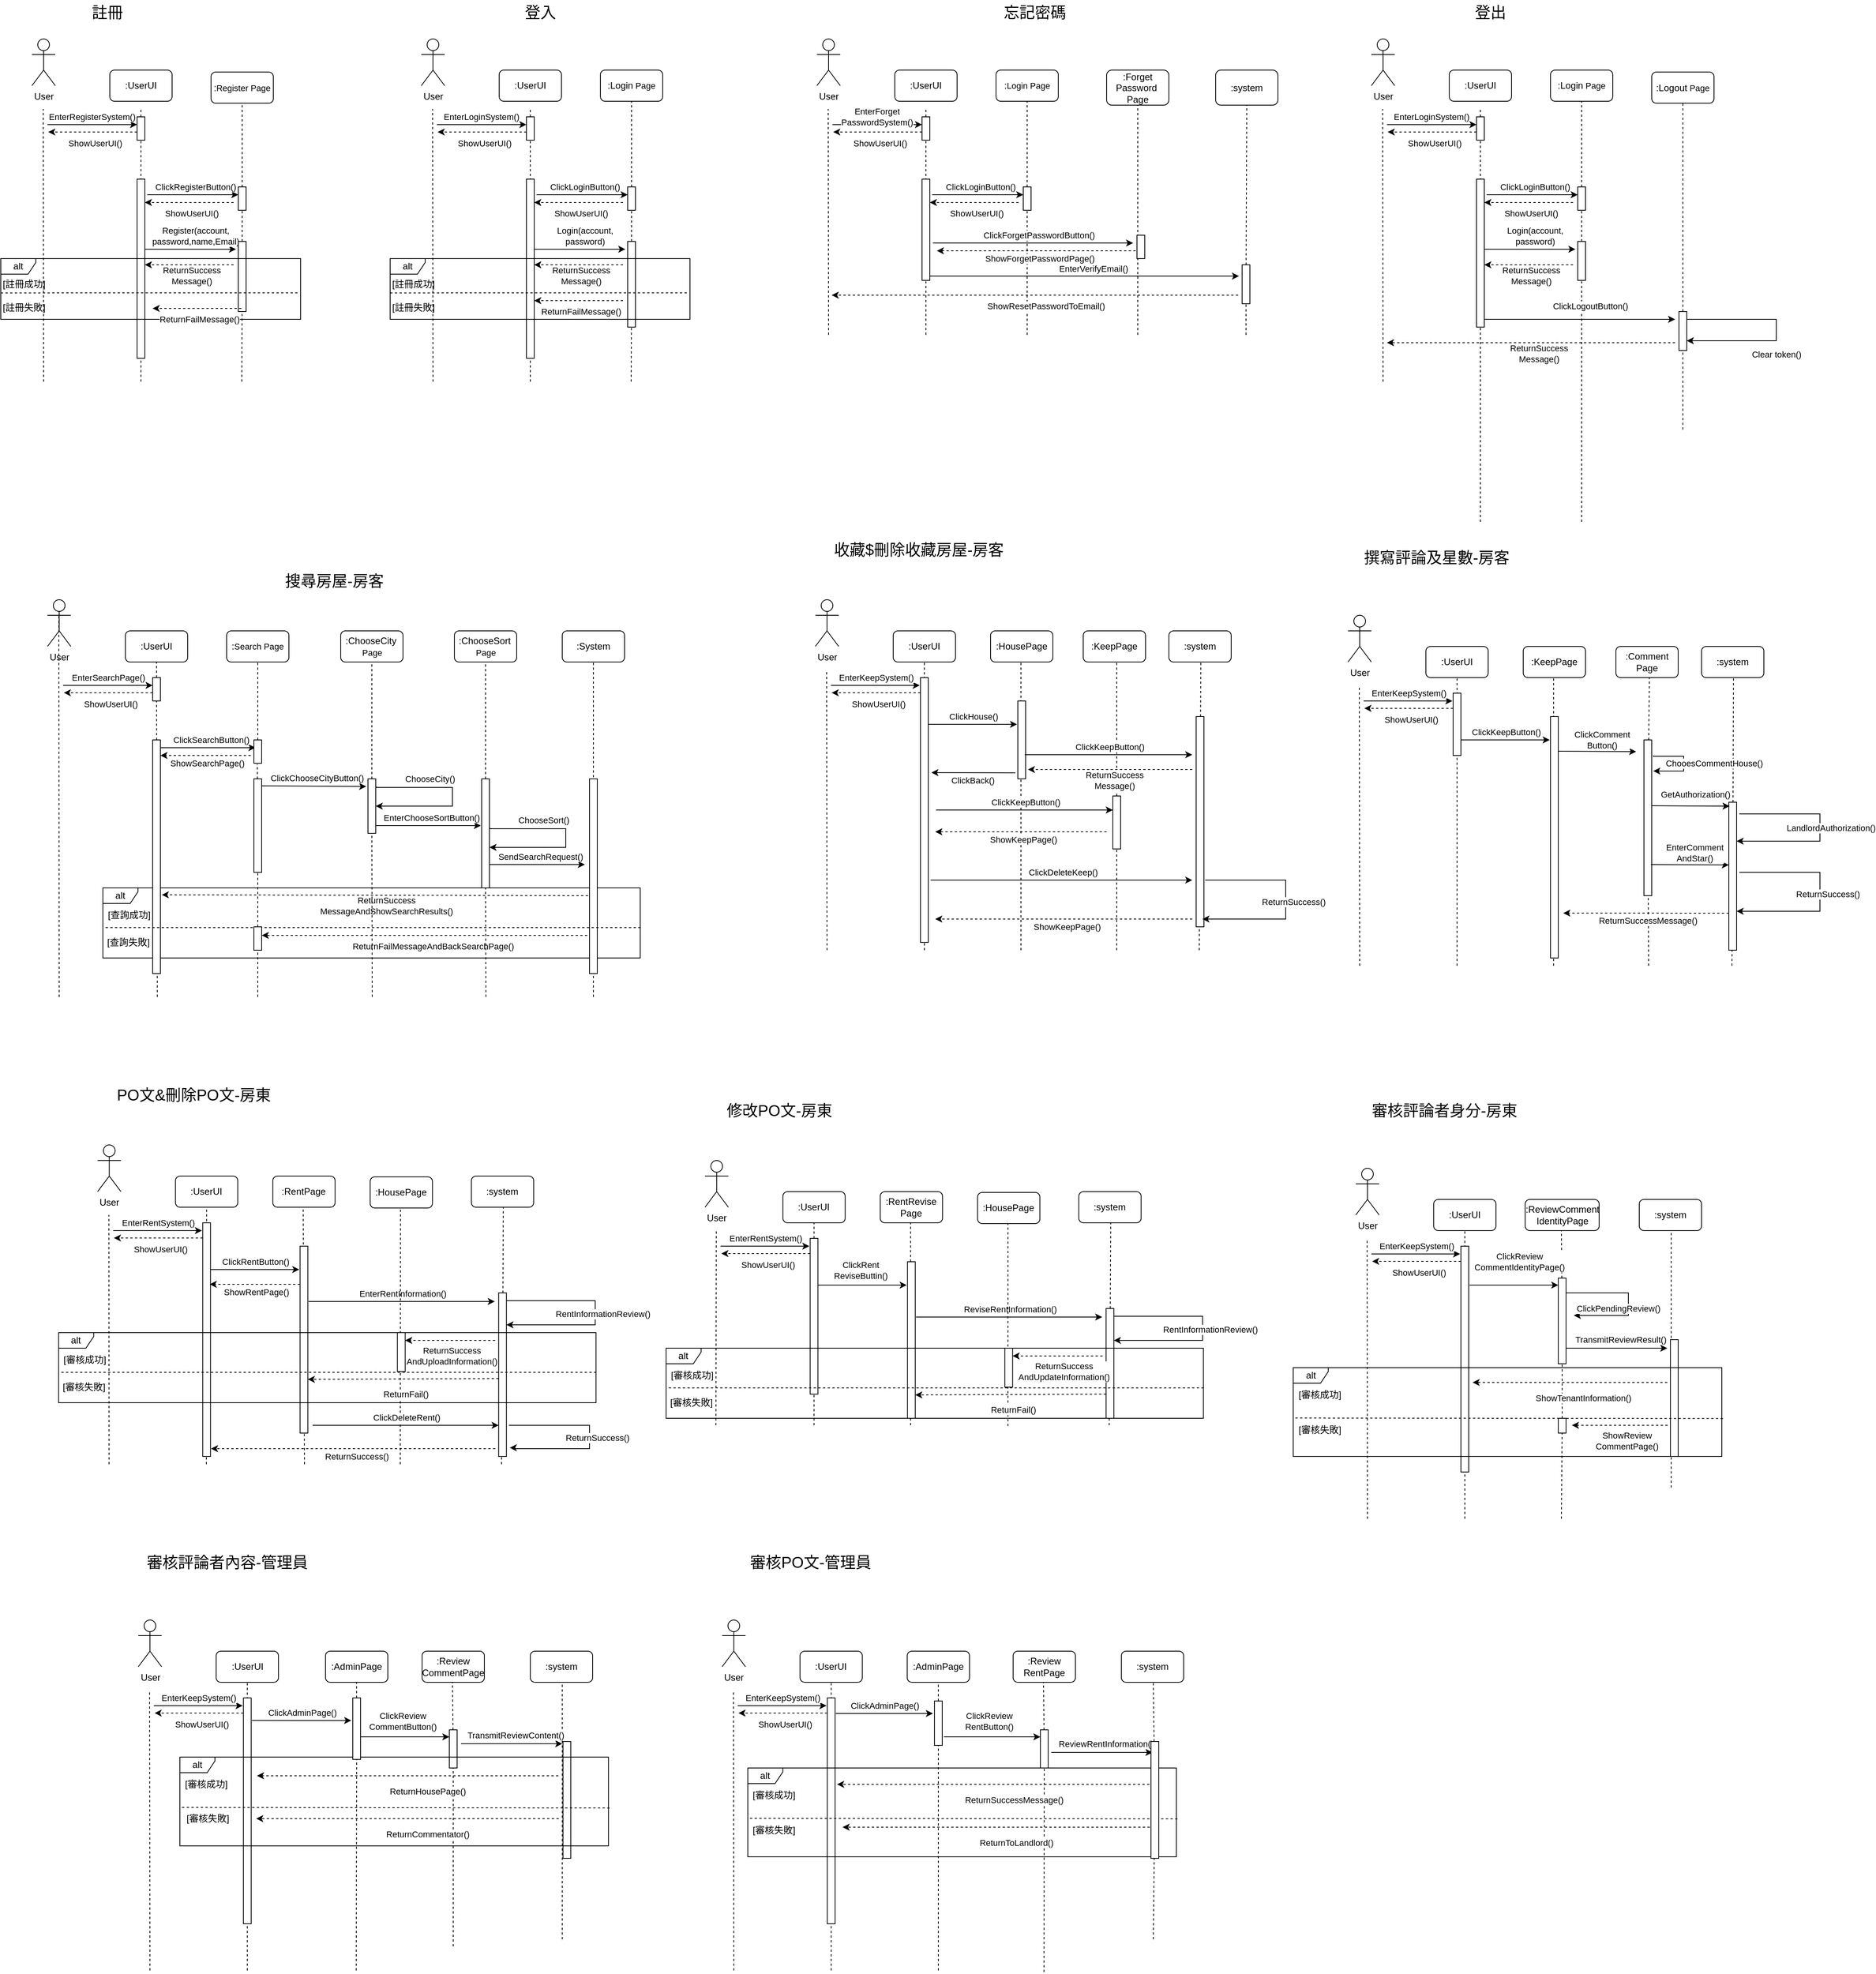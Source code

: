 <mxfile version="22.0.3" type="device">
  <diagram name="第1頁" id="RSBEpMBs8AiLDluXtR-K">
    <mxGraphModel dx="863" dy="506" grid="0" gridSize="10" guides="1" tooltips="1" connect="1" arrows="1" fold="1" page="0" pageScale="1" pageWidth="827" pageHeight="1169" math="0" shadow="0">
      <root>
        <mxCell id="0" />
        <mxCell id="1" parent="0" />
        <mxCell id="vbGfuvybAaN1K-2_PYyb-240" value="alt" style="shape=umlFrame;whiteSpace=wrap;html=1;pointerEvents=0;width=45;height=20;" parent="1" vertex="1">
          <mxGeometry x="181.15" y="1190" width="690" height="90" as="geometry" />
        </mxCell>
        <mxCell id="vbGfuvybAaN1K-2_PYyb-241" value="User" style="shape=umlActor;verticalLabelPosition=bottom;verticalAlign=top;html=1;outlineConnect=0;" parent="1" vertex="1">
          <mxGeometry x="90" y="100" width="30" height="60" as="geometry" />
        </mxCell>
        <mxCell id="vbGfuvybAaN1K-2_PYyb-242" value="" style="endArrow=none;dashed=1;html=1;rounded=0;" parent="1" edge="1">
          <mxGeometry width="50" height="50" relative="1" as="geometry">
            <mxPoint x="105" y="540" as="sourcePoint" />
            <mxPoint x="104.5" y="190" as="targetPoint" />
          </mxGeometry>
        </mxCell>
        <mxCell id="vbGfuvybAaN1K-2_PYyb-243" value=":UserUI" style="rounded=1;whiteSpace=wrap;html=1;" parent="1" vertex="1">
          <mxGeometry x="190" y="140" width="80" height="40" as="geometry" />
        </mxCell>
        <mxCell id="vbGfuvybAaN1K-2_PYyb-244" value="EnterRegisterSystem()" style="endArrow=classic;html=1;rounded=0;entryX=0;entryY=0.333;entryDx=0;entryDy=0;entryPerimeter=0;" parent="1" target="vbGfuvybAaN1K-2_PYyb-247" edge="1">
          <mxGeometry y="10" width="50" height="50" relative="1" as="geometry">
            <mxPoint x="110" y="210" as="sourcePoint" />
            <mxPoint x="220" y="210" as="targetPoint" />
            <mxPoint as="offset" />
          </mxGeometry>
        </mxCell>
        <mxCell id="vbGfuvybAaN1K-2_PYyb-245" value="" style="endArrow=none;dashed=1;html=1;rounded=0;" parent="1" source="vbGfuvybAaN1K-2_PYyb-247" edge="1">
          <mxGeometry width="50" height="50" relative="1" as="geometry">
            <mxPoint x="230" y="540" as="sourcePoint" />
            <mxPoint x="230" y="190" as="targetPoint" />
          </mxGeometry>
        </mxCell>
        <mxCell id="vbGfuvybAaN1K-2_PYyb-246" value="" style="endArrow=none;dashed=1;html=1;rounded=0;" parent="1" target="vbGfuvybAaN1K-2_PYyb-247" edge="1">
          <mxGeometry width="50" height="50" relative="1" as="geometry">
            <mxPoint x="230" y="540" as="sourcePoint" />
            <mxPoint x="230" y="190" as="targetPoint" />
          </mxGeometry>
        </mxCell>
        <mxCell id="vbGfuvybAaN1K-2_PYyb-247" value="" style="rounded=0;whiteSpace=wrap;html=1;" parent="1" vertex="1">
          <mxGeometry x="225" y="200" width="10" height="30" as="geometry" />
        </mxCell>
        <mxCell id="vbGfuvybAaN1K-2_PYyb-248" value="ShowUserUI()" style="endArrow=classic;html=1;rounded=0;dashed=1;" parent="1" edge="1">
          <mxGeometry x="-0.053" y="14" width="50" height="50" relative="1" as="geometry">
            <mxPoint x="225" y="219.5" as="sourcePoint" />
            <mxPoint x="111" y="219.5" as="targetPoint" />
            <mxPoint as="offset" />
          </mxGeometry>
        </mxCell>
        <mxCell id="vbGfuvybAaN1K-2_PYyb-249" value=":&lt;span style=&quot;font-size: 11px; text-wrap: nowrap; background-color: rgb(255, 255, 255);&quot;&gt;Register Page&lt;/span&gt;" style="rounded=1;whiteSpace=wrap;html=1;" parent="1" vertex="1">
          <mxGeometry x="320" y="142.5" width="80" height="40" as="geometry" />
        </mxCell>
        <mxCell id="vbGfuvybAaN1K-2_PYyb-250" value="" style="rounded=0;whiteSpace=wrap;html=1;" parent="1" vertex="1">
          <mxGeometry x="225" y="280" width="10" height="230" as="geometry" />
        </mxCell>
        <mxCell id="vbGfuvybAaN1K-2_PYyb-251" value="" style="endArrow=none;dashed=1;html=1;rounded=0;" parent="1" source="vbGfuvybAaN1K-2_PYyb-253" target="vbGfuvybAaN1K-2_PYyb-249" edge="1">
          <mxGeometry width="50" height="50" relative="1" as="geometry">
            <mxPoint x="359.5" y="540" as="sourcePoint" />
            <mxPoint x="359.5" y="240" as="targetPoint" />
          </mxGeometry>
        </mxCell>
        <mxCell id="vbGfuvybAaN1K-2_PYyb-252" value="" style="endArrow=none;dashed=1;html=1;rounded=0;" parent="1" source="vbGfuvybAaN1K-2_PYyb-258" target="vbGfuvybAaN1K-2_PYyb-253" edge="1">
          <mxGeometry width="50" height="50" relative="1" as="geometry">
            <mxPoint x="359.5" y="540" as="sourcePoint" />
            <mxPoint x="359.5" y="240" as="targetPoint" />
          </mxGeometry>
        </mxCell>
        <mxCell id="vbGfuvybAaN1K-2_PYyb-253" value="" style="rounded=0;whiteSpace=wrap;html=1;" parent="1" vertex="1">
          <mxGeometry x="355" y="290" width="10" height="30" as="geometry" />
        </mxCell>
        <mxCell id="vbGfuvybAaN1K-2_PYyb-254" value="ClickRegisterButton()" style="endArrow=classic;html=1;rounded=0;exitX=1.1;exitY=0.048;exitDx=0;exitDy=0;exitPerimeter=0;entryX=0;entryY=0;entryDx=0;entryDy=0;" parent="1" edge="1">
          <mxGeometry x="0.06" y="10" width="50" height="50" relative="1" as="geometry">
            <mxPoint x="238" y="300.04" as="sourcePoint" />
            <mxPoint x="355" y="300" as="targetPoint" />
            <mxPoint as="offset" />
          </mxGeometry>
        </mxCell>
        <mxCell id="vbGfuvybAaN1K-2_PYyb-255" value="ShowUserUI()" style="endArrow=classic;html=1;rounded=0;dashed=1;" parent="1" edge="1">
          <mxGeometry x="-0.053" y="14" width="50" height="50" relative="1" as="geometry">
            <mxPoint x="349" y="310" as="sourcePoint" />
            <mxPoint x="235" y="310" as="targetPoint" />
            <mxPoint as="offset" />
          </mxGeometry>
        </mxCell>
        <mxCell id="vbGfuvybAaN1K-2_PYyb-256" value="Register(account,&lt;div&gt;password,name,Email)&lt;/div&gt;" style="endArrow=classic;html=1;rounded=0;exitX=1.1;exitY=0.048;exitDx=0;exitDy=0;exitPerimeter=0;entryX=0;entryY=0;entryDx=0;entryDy=0;" parent="1" edge="1">
          <mxGeometry x="0.111" y="17" width="50" height="50" relative="1" as="geometry">
            <mxPoint x="235" y="370.04" as="sourcePoint" />
            <mxPoint x="352" y="370" as="targetPoint" />
            <mxPoint as="offset" />
          </mxGeometry>
        </mxCell>
        <mxCell id="vbGfuvybAaN1K-2_PYyb-257" value="" style="endArrow=none;dashed=1;html=1;rounded=0;" parent="1" target="vbGfuvybAaN1K-2_PYyb-258" edge="1">
          <mxGeometry width="50" height="50" relative="1" as="geometry">
            <mxPoint x="359.5" y="540" as="sourcePoint" />
            <mxPoint x="360" y="320" as="targetPoint" />
          </mxGeometry>
        </mxCell>
        <mxCell id="vbGfuvybAaN1K-2_PYyb-258" value="" style="rounded=0;whiteSpace=wrap;html=1;" parent="1" vertex="1">
          <mxGeometry x="355" y="360" width="10" height="90" as="geometry" />
        </mxCell>
        <mxCell id="vbGfuvybAaN1K-2_PYyb-259" value="alt" style="shape=umlFrame;whiteSpace=wrap;html=1;pointerEvents=0;width=45;height=20;" parent="1" vertex="1">
          <mxGeometry x="50" y="382" width="385" height="78" as="geometry" />
        </mxCell>
        <mxCell id="vbGfuvybAaN1K-2_PYyb-260" value="" style="endArrow=none;dashed=1;html=1;rounded=0;exitX=0.005;exitY=0.557;exitDx=0;exitDy=0;exitPerimeter=0;entryX=0.998;entryY=0.556;entryDx=0;entryDy=0;entryPerimeter=0;" parent="1" edge="1">
          <mxGeometry width="50" height="50" relative="1" as="geometry">
            <mxPoint x="50.005" y="426.076" as="sourcePoint" />
            <mxPoint x="432.31" y="425.998" as="targetPoint" />
          </mxGeometry>
        </mxCell>
        <mxCell id="vbGfuvybAaN1K-2_PYyb-261" value="ReturnSuccess&lt;div&gt;Message()&lt;/div&gt;" style="endArrow=classic;html=1;rounded=0;dashed=1;" parent="1" edge="1">
          <mxGeometry x="-0.053" y="14" width="50" height="50" relative="1" as="geometry">
            <mxPoint x="349" y="390" as="sourcePoint" />
            <mxPoint x="235" y="390" as="targetPoint" />
            <mxPoint as="offset" />
          </mxGeometry>
        </mxCell>
        <mxCell id="vbGfuvybAaN1K-2_PYyb-262" value="ReturnFailMessageAndBackSearchPage()" style="endArrow=classic;html=1;rounded=0;dashed=1;" parent="1" edge="1">
          <mxGeometry x="-0.053" y="14" width="50" height="50" relative="1" as="geometry">
            <mxPoint x="803.15" y="1251" as="sourcePoint" />
            <mxPoint x="385.15" y="1251" as="targetPoint" />
            <mxPoint as="offset" />
          </mxGeometry>
        </mxCell>
        <mxCell id="vbGfuvybAaN1K-2_PYyb-263" value="[註冊成功]" style="text;html=1;align=center;verticalAlign=middle;whiteSpace=wrap;rounded=0;" parent="1" vertex="1">
          <mxGeometry x="50" y="400" width="60" height="30" as="geometry" />
        </mxCell>
        <mxCell id="vbGfuvybAaN1K-2_PYyb-264" value="[註冊失敗]" style="text;html=1;align=center;verticalAlign=middle;whiteSpace=wrap;rounded=0;" parent="1" vertex="1">
          <mxGeometry x="50" y="430" width="60" height="30" as="geometry" />
        </mxCell>
        <mxCell id="vbGfuvybAaN1K-2_PYyb-265" value="User" style="shape=umlActor;verticalLabelPosition=bottom;verticalAlign=top;html=1;outlineConnect=0;" parent="1" vertex="1">
          <mxGeometry x="590" y="100" width="30" height="60" as="geometry" />
        </mxCell>
        <mxCell id="vbGfuvybAaN1K-2_PYyb-266" value="" style="endArrow=none;dashed=1;html=1;rounded=0;" parent="1" edge="1">
          <mxGeometry width="50" height="50" relative="1" as="geometry">
            <mxPoint x="605" y="540" as="sourcePoint" />
            <mxPoint x="604.5" y="190" as="targetPoint" />
          </mxGeometry>
        </mxCell>
        <mxCell id="vbGfuvybAaN1K-2_PYyb-267" value=":UserUI" style="rounded=1;whiteSpace=wrap;html=1;" parent="1" vertex="1">
          <mxGeometry x="690" y="140" width="80" height="40" as="geometry" />
        </mxCell>
        <mxCell id="vbGfuvybAaN1K-2_PYyb-268" value="EnterLoginSystem()" style="endArrow=classic;html=1;rounded=0;entryX=0;entryY=0.333;entryDx=0;entryDy=0;entryPerimeter=0;" parent="1" target="vbGfuvybAaN1K-2_PYyb-271" edge="1">
          <mxGeometry y="10" width="50" height="50" relative="1" as="geometry">
            <mxPoint x="610" y="210" as="sourcePoint" />
            <mxPoint x="720" y="210" as="targetPoint" />
            <mxPoint as="offset" />
          </mxGeometry>
        </mxCell>
        <mxCell id="vbGfuvybAaN1K-2_PYyb-269" value="" style="endArrow=none;dashed=1;html=1;rounded=0;" parent="1" source="vbGfuvybAaN1K-2_PYyb-271" edge="1">
          <mxGeometry width="50" height="50" relative="1" as="geometry">
            <mxPoint x="730" y="540" as="sourcePoint" />
            <mxPoint x="730" y="190" as="targetPoint" />
          </mxGeometry>
        </mxCell>
        <mxCell id="vbGfuvybAaN1K-2_PYyb-270" value="" style="endArrow=none;dashed=1;html=1;rounded=0;" parent="1" target="vbGfuvybAaN1K-2_PYyb-271" edge="1">
          <mxGeometry width="50" height="50" relative="1" as="geometry">
            <mxPoint x="730" y="540" as="sourcePoint" />
            <mxPoint x="730" y="190" as="targetPoint" />
          </mxGeometry>
        </mxCell>
        <mxCell id="vbGfuvybAaN1K-2_PYyb-271" value="" style="rounded=0;whiteSpace=wrap;html=1;" parent="1" vertex="1">
          <mxGeometry x="725" y="200" width="10" height="30" as="geometry" />
        </mxCell>
        <mxCell id="vbGfuvybAaN1K-2_PYyb-272" value="ShowUserUI()" style="endArrow=classic;html=1;rounded=0;dashed=1;" parent="1" edge="1">
          <mxGeometry x="-0.053" y="14" width="50" height="50" relative="1" as="geometry">
            <mxPoint x="725" y="219.5" as="sourcePoint" />
            <mxPoint x="611" y="219.5" as="targetPoint" />
            <mxPoint as="offset" />
          </mxGeometry>
        </mxCell>
        <mxCell id="vbGfuvybAaN1K-2_PYyb-273" value=":Login&lt;span style=&quot;font-size: 11px; text-wrap: nowrap; background-color: rgb(255, 255, 255);&quot;&gt;&amp;nbsp;Page&lt;/span&gt;" style="rounded=1;whiteSpace=wrap;html=1;" parent="1" vertex="1">
          <mxGeometry x="820" y="140" width="80" height="40" as="geometry" />
        </mxCell>
        <mxCell id="vbGfuvybAaN1K-2_PYyb-274" value="" style="rounded=0;whiteSpace=wrap;html=1;" parent="1" vertex="1">
          <mxGeometry x="725" y="280" width="10" height="230" as="geometry" />
        </mxCell>
        <mxCell id="vbGfuvybAaN1K-2_PYyb-275" value="" style="endArrow=none;dashed=1;html=1;rounded=0;" parent="1" source="vbGfuvybAaN1K-2_PYyb-277" target="vbGfuvybAaN1K-2_PYyb-273" edge="1">
          <mxGeometry width="50" height="50" relative="1" as="geometry">
            <mxPoint x="859.5" y="540" as="sourcePoint" />
            <mxPoint x="859.5" y="240" as="targetPoint" />
          </mxGeometry>
        </mxCell>
        <mxCell id="vbGfuvybAaN1K-2_PYyb-276" value="" style="endArrow=none;dashed=1;html=1;rounded=0;" parent="1" source="vbGfuvybAaN1K-2_PYyb-282" target="vbGfuvybAaN1K-2_PYyb-277" edge="1">
          <mxGeometry width="50" height="50" relative="1" as="geometry">
            <mxPoint x="859.5" y="540" as="sourcePoint" />
            <mxPoint x="859.5" y="240" as="targetPoint" />
          </mxGeometry>
        </mxCell>
        <mxCell id="vbGfuvybAaN1K-2_PYyb-277" value="" style="rounded=0;whiteSpace=wrap;html=1;" parent="1" vertex="1">
          <mxGeometry x="855" y="290" width="10" height="30" as="geometry" />
        </mxCell>
        <mxCell id="vbGfuvybAaN1K-2_PYyb-278" value="ClickLoginButton()" style="endArrow=classic;html=1;rounded=0;exitX=1.1;exitY=0.048;exitDx=0;exitDy=0;exitPerimeter=0;entryX=0;entryY=0;entryDx=0;entryDy=0;" parent="1" edge="1">
          <mxGeometry x="0.06" y="10" width="50" height="50" relative="1" as="geometry">
            <mxPoint x="738" y="300.04" as="sourcePoint" />
            <mxPoint x="855" y="300" as="targetPoint" />
            <mxPoint as="offset" />
          </mxGeometry>
        </mxCell>
        <mxCell id="vbGfuvybAaN1K-2_PYyb-279" value="ShowUserUI()" style="endArrow=classic;html=1;rounded=0;dashed=1;" parent="1" edge="1">
          <mxGeometry x="-0.053" y="14" width="50" height="50" relative="1" as="geometry">
            <mxPoint x="849" y="310" as="sourcePoint" />
            <mxPoint x="735" y="310" as="targetPoint" />
            <mxPoint as="offset" />
          </mxGeometry>
        </mxCell>
        <mxCell id="vbGfuvybAaN1K-2_PYyb-280" value="Login(account,&lt;div&gt;password)&lt;/div&gt;" style="endArrow=classic;html=1;rounded=0;exitX=1.1;exitY=0.048;exitDx=0;exitDy=0;exitPerimeter=0;entryX=0;entryY=0;entryDx=0;entryDy=0;" parent="1" edge="1">
          <mxGeometry x="0.111" y="17" width="50" height="50" relative="1" as="geometry">
            <mxPoint x="735" y="370.04" as="sourcePoint" />
            <mxPoint x="852" y="370" as="targetPoint" />
            <mxPoint as="offset" />
          </mxGeometry>
        </mxCell>
        <mxCell id="vbGfuvybAaN1K-2_PYyb-281" value="" style="endArrow=none;dashed=1;html=1;rounded=0;" parent="1" target="vbGfuvybAaN1K-2_PYyb-282" edge="1">
          <mxGeometry width="50" height="50" relative="1" as="geometry">
            <mxPoint x="859.5" y="540" as="sourcePoint" />
            <mxPoint x="860" y="320" as="targetPoint" />
          </mxGeometry>
        </mxCell>
        <mxCell id="vbGfuvybAaN1K-2_PYyb-282" value="" style="rounded=0;whiteSpace=wrap;html=1;" parent="1" vertex="1">
          <mxGeometry x="855" y="360" width="10" height="110" as="geometry" />
        </mxCell>
        <mxCell id="vbGfuvybAaN1K-2_PYyb-283" value="alt" style="shape=umlFrame;whiteSpace=wrap;html=1;pointerEvents=0;width=45;height=20;" parent="1" vertex="1">
          <mxGeometry x="550" y="382" width="385" height="78" as="geometry" />
        </mxCell>
        <mxCell id="vbGfuvybAaN1K-2_PYyb-284" value="" style="endArrow=none;dashed=1;html=1;rounded=0;exitX=0.005;exitY=0.557;exitDx=0;exitDy=0;exitPerimeter=0;entryX=0.998;entryY=0.556;entryDx=0;entryDy=0;entryPerimeter=0;" parent="1" edge="1">
          <mxGeometry width="50" height="50" relative="1" as="geometry">
            <mxPoint x="550.005" y="426.076" as="sourcePoint" />
            <mxPoint x="932.31" y="425.998" as="targetPoint" />
          </mxGeometry>
        </mxCell>
        <mxCell id="vbGfuvybAaN1K-2_PYyb-285" value="ReturnSuccess&lt;div&gt;Message()&lt;/div&gt;" style="endArrow=classic;html=1;rounded=0;dashed=1;" parent="1" edge="1">
          <mxGeometry x="-0.053" y="14" width="50" height="50" relative="1" as="geometry">
            <mxPoint x="849" y="390" as="sourcePoint" />
            <mxPoint x="735" y="390" as="targetPoint" />
            <mxPoint as="offset" />
          </mxGeometry>
        </mxCell>
        <mxCell id="vbGfuvybAaN1K-2_PYyb-286" value="ReturnFailMessage()" style="endArrow=classic;html=1;rounded=0;dashed=1;" parent="1" edge="1">
          <mxGeometry x="-0.053" y="14" width="50" height="50" relative="1" as="geometry">
            <mxPoint x="849" y="436" as="sourcePoint" />
            <mxPoint x="735" y="436" as="targetPoint" />
            <mxPoint as="offset" />
          </mxGeometry>
        </mxCell>
        <mxCell id="vbGfuvybAaN1K-2_PYyb-287" value="[註冊成功]" style="text;html=1;align=center;verticalAlign=middle;whiteSpace=wrap;rounded=0;" parent="1" vertex="1">
          <mxGeometry x="550" y="400" width="60" height="30" as="geometry" />
        </mxCell>
        <mxCell id="vbGfuvybAaN1K-2_PYyb-288" value="[註冊失敗]" style="text;html=1;align=center;verticalAlign=middle;whiteSpace=wrap;rounded=0;" parent="1" vertex="1">
          <mxGeometry x="550" y="430" width="60" height="30" as="geometry" />
        </mxCell>
        <mxCell id="vbGfuvybAaN1K-2_PYyb-289" value="User" style="shape=umlActor;verticalLabelPosition=bottom;verticalAlign=top;html=1;outlineConnect=0;" parent="1" vertex="1">
          <mxGeometry x="1098" y="100" width="30" height="60" as="geometry" />
        </mxCell>
        <mxCell id="vbGfuvybAaN1K-2_PYyb-290" value="" style="endArrow=none;dashed=1;html=1;rounded=0;" parent="1" edge="1">
          <mxGeometry width="50" height="50" relative="1" as="geometry">
            <mxPoint x="1113" y="480" as="sourcePoint" />
            <mxPoint x="1112.5" y="190" as="targetPoint" />
          </mxGeometry>
        </mxCell>
        <mxCell id="vbGfuvybAaN1K-2_PYyb-291" value=":UserUI" style="rounded=1;whiteSpace=wrap;html=1;" parent="1" vertex="1">
          <mxGeometry x="1198" y="140" width="80" height="40" as="geometry" />
        </mxCell>
        <mxCell id="vbGfuvybAaN1K-2_PYyb-292" value="EnterForget&lt;div&gt;PasswordSystem()&lt;/div&gt;" style="endArrow=classic;html=1;rounded=0;entryX=0;entryY=0.333;entryDx=0;entryDy=0;entryPerimeter=0;" parent="1" target="vbGfuvybAaN1K-2_PYyb-295" edge="1">
          <mxGeometry y="10" width="50" height="50" relative="1" as="geometry">
            <mxPoint x="1118" y="210" as="sourcePoint" />
            <mxPoint x="1228" y="210" as="targetPoint" />
            <mxPoint as="offset" />
          </mxGeometry>
        </mxCell>
        <mxCell id="vbGfuvybAaN1K-2_PYyb-293" value="" style="endArrow=none;dashed=1;html=1;rounded=0;" parent="1" source="vbGfuvybAaN1K-2_PYyb-295" edge="1">
          <mxGeometry width="50" height="50" relative="1" as="geometry">
            <mxPoint x="1238" y="540" as="sourcePoint" />
            <mxPoint x="1238" y="190" as="targetPoint" />
          </mxGeometry>
        </mxCell>
        <mxCell id="vbGfuvybAaN1K-2_PYyb-294" value="" style="endArrow=none;dashed=1;html=1;rounded=0;" parent="1" target="vbGfuvybAaN1K-2_PYyb-295" edge="1">
          <mxGeometry width="50" height="50" relative="1" as="geometry">
            <mxPoint x="1238" y="480" as="sourcePoint" />
            <mxPoint x="1238" y="190" as="targetPoint" />
          </mxGeometry>
        </mxCell>
        <mxCell id="vbGfuvybAaN1K-2_PYyb-295" value="" style="rounded=0;whiteSpace=wrap;html=1;" parent="1" vertex="1">
          <mxGeometry x="1233" y="200" width="10" height="30" as="geometry" />
        </mxCell>
        <mxCell id="vbGfuvybAaN1K-2_PYyb-296" value="ShowUserUI()" style="endArrow=classic;html=1;rounded=0;dashed=1;" parent="1" edge="1">
          <mxGeometry x="-0.053" y="14" width="50" height="50" relative="1" as="geometry">
            <mxPoint x="1233" y="219.5" as="sourcePoint" />
            <mxPoint x="1119" y="219.5" as="targetPoint" />
            <mxPoint as="offset" />
          </mxGeometry>
        </mxCell>
        <mxCell id="vbGfuvybAaN1K-2_PYyb-297" value=":&lt;span style=&quot;font-size: 11px; text-wrap: nowrap; background-color: rgb(255, 255, 255);&quot;&gt;Login Page&lt;/span&gt;" style="rounded=1;whiteSpace=wrap;html=1;" parent="1" vertex="1">
          <mxGeometry x="1328" y="140" width="80" height="40" as="geometry" />
        </mxCell>
        <mxCell id="vbGfuvybAaN1K-2_PYyb-298" value="" style="rounded=0;whiteSpace=wrap;html=1;" parent="1" vertex="1">
          <mxGeometry x="1233" y="280" width="10" height="130" as="geometry" />
        </mxCell>
        <mxCell id="vbGfuvybAaN1K-2_PYyb-299" value="" style="endArrow=none;dashed=1;html=1;rounded=0;" parent="1" source="vbGfuvybAaN1K-2_PYyb-301" target="vbGfuvybAaN1K-2_PYyb-297" edge="1">
          <mxGeometry width="50" height="50" relative="1" as="geometry">
            <mxPoint x="1367.5" y="540" as="sourcePoint" />
            <mxPoint x="1367.5" y="240" as="targetPoint" />
          </mxGeometry>
        </mxCell>
        <mxCell id="vbGfuvybAaN1K-2_PYyb-300" value="" style="endArrow=none;dashed=1;html=1;rounded=0;" parent="1" target="vbGfuvybAaN1K-2_PYyb-301" edge="1">
          <mxGeometry width="50" height="50" relative="1" as="geometry">
            <mxPoint x="1368" y="480" as="sourcePoint" />
            <mxPoint x="1367.5" y="240" as="targetPoint" />
          </mxGeometry>
        </mxCell>
        <mxCell id="vbGfuvybAaN1K-2_PYyb-301" value="" style="rounded=0;whiteSpace=wrap;html=1;" parent="1" vertex="1">
          <mxGeometry x="1363" y="290" width="10" height="30" as="geometry" />
        </mxCell>
        <mxCell id="vbGfuvybAaN1K-2_PYyb-302" value="ClickLoginButton()" style="endArrow=classic;html=1;rounded=0;exitX=1.1;exitY=0.048;exitDx=0;exitDy=0;exitPerimeter=0;entryX=0;entryY=0;entryDx=0;entryDy=0;" parent="1" edge="1">
          <mxGeometry x="0.06" y="10" width="50" height="50" relative="1" as="geometry">
            <mxPoint x="1246" y="300.04" as="sourcePoint" />
            <mxPoint x="1363" y="300" as="targetPoint" />
            <mxPoint as="offset" />
          </mxGeometry>
        </mxCell>
        <mxCell id="vbGfuvybAaN1K-2_PYyb-303" value="ShowUserUI()" style="endArrow=classic;html=1;rounded=0;dashed=1;" parent="1" edge="1">
          <mxGeometry x="-0.053" y="14" width="50" height="50" relative="1" as="geometry">
            <mxPoint x="1357" y="310" as="sourcePoint" />
            <mxPoint x="1243" y="310" as="targetPoint" />
            <mxPoint as="offset" />
          </mxGeometry>
        </mxCell>
        <mxCell id="vbGfuvybAaN1K-2_PYyb-308" value=":&lt;span style=&quot;text-wrap: nowrap;&quot;&gt;Forget&lt;/span&gt;&lt;div&gt;&lt;span style=&quot;text-wrap: nowrap; background-color: initial;&quot;&gt;Password&amp;nbsp;&lt;/span&gt;&lt;div&gt;&lt;span style=&quot;text-wrap: nowrap;&quot;&gt;Page&lt;/span&gt;&lt;/div&gt;&lt;/div&gt;" style="rounded=1;whiteSpace=wrap;html=1;" parent="1" vertex="1">
          <mxGeometry x="1470" y="140" width="80" height="45" as="geometry" />
        </mxCell>
        <mxCell id="vbGfuvybAaN1K-2_PYyb-309" value="" style="endArrow=none;dashed=1;html=1;rounded=0;entryX=0.5;entryY=1;entryDx=0;entryDy=0;" parent="1" target="vbGfuvybAaN1K-2_PYyb-308" edge="1">
          <mxGeometry width="50" height="50" relative="1" as="geometry">
            <mxPoint x="1510" y="480" as="sourcePoint" />
            <mxPoint x="1510" y="450" as="targetPoint" />
          </mxGeometry>
        </mxCell>
        <mxCell id="vbGfuvybAaN1K-2_PYyb-310" value="ClickForgetPasswordButton()" style="endArrow=classic;html=1;rounded=0;exitX=1.1;exitY=0.048;exitDx=0;exitDy=0;exitPerimeter=0;" parent="1" edge="1">
          <mxGeometry x="0.058" y="10" width="50" height="50" relative="1" as="geometry">
            <mxPoint x="1247" y="362.04" as="sourcePoint" />
            <mxPoint x="1504" y="362" as="targetPoint" />
            <mxPoint as="offset" />
          </mxGeometry>
        </mxCell>
        <mxCell id="vbGfuvybAaN1K-2_PYyb-311" value="" style="rounded=0;whiteSpace=wrap;html=1;" parent="1" vertex="1">
          <mxGeometry x="1509" y="352" width="10" height="30" as="geometry" />
        </mxCell>
        <mxCell id="vbGfuvybAaN1K-2_PYyb-312" value="User" style="shape=umlActor;verticalLabelPosition=bottom;verticalAlign=top;html=1;outlineConnect=0;" parent="1" vertex="1">
          <mxGeometry x="110" y="820" width="30" height="60" as="geometry" />
        </mxCell>
        <mxCell id="vbGfuvybAaN1K-2_PYyb-313" value="ShowForgetPasswordPage()" style="endArrow=none;html=1;rounded=0;exitX=1.1;exitY=0.048;exitDx=0;exitDy=0;exitPerimeter=0;endFill=0;startArrow=classic;startFill=1;dashed=1;" parent="1" edge="1">
          <mxGeometry x="0.027" y="-10" width="50" height="50" relative="1" as="geometry">
            <mxPoint x="1252" y="372.04" as="sourcePoint" />
            <mxPoint x="1509" y="372" as="targetPoint" />
            <mxPoint as="offset" />
          </mxGeometry>
        </mxCell>
        <mxCell id="vbGfuvybAaN1K-2_PYyb-314" value="" style="endArrow=none;dashed=1;html=1;rounded=0;" parent="1" edge="1">
          <mxGeometry width="50" height="50" relative="1" as="geometry">
            <mxPoint x="125" y="1330" as="sourcePoint" />
            <mxPoint x="124.5" y="840" as="targetPoint" />
          </mxGeometry>
        </mxCell>
        <mxCell id="vbGfuvybAaN1K-2_PYyb-315" value=":UserUI" style="rounded=1;whiteSpace=wrap;html=1;" parent="1" vertex="1">
          <mxGeometry x="210" y="860" width="80" height="40" as="geometry" />
        </mxCell>
        <mxCell id="vbGfuvybAaN1K-2_PYyb-316" value="EnterSearchPage()" style="endArrow=classic;html=1;rounded=0;entryX=0;entryY=0.333;entryDx=0;entryDy=0;entryPerimeter=0;" parent="1" target="vbGfuvybAaN1K-2_PYyb-319" edge="1">
          <mxGeometry x="0.009" y="10" width="50" height="50" relative="1" as="geometry">
            <mxPoint x="130" y="930" as="sourcePoint" />
            <mxPoint x="240" y="930" as="targetPoint" />
            <mxPoint as="offset" />
          </mxGeometry>
        </mxCell>
        <mxCell id="vbGfuvybAaN1K-2_PYyb-317" value="" style="endArrow=none;dashed=1;html=1;rounded=0;" parent="1" source="vbGfuvybAaN1K-2_PYyb-319" target="vbGfuvybAaN1K-2_PYyb-315" edge="1">
          <mxGeometry width="50" height="50" relative="1" as="geometry">
            <mxPoint x="250" y="1260" as="sourcePoint" />
            <mxPoint x="250" y="910" as="targetPoint" />
          </mxGeometry>
        </mxCell>
        <mxCell id="vbGfuvybAaN1K-2_PYyb-318" value="" style="endArrow=none;dashed=1;html=1;rounded=0;" parent="1" target="vbGfuvybAaN1K-2_PYyb-319" edge="1">
          <mxGeometry width="50" height="50" relative="1" as="geometry">
            <mxPoint x="251" y="1330" as="sourcePoint" />
            <mxPoint x="250" y="910" as="targetPoint" />
          </mxGeometry>
        </mxCell>
        <mxCell id="vbGfuvybAaN1K-2_PYyb-319" value="" style="rounded=0;whiteSpace=wrap;html=1;" parent="1" vertex="1">
          <mxGeometry x="245" y="920" width="10" height="30" as="geometry" />
        </mxCell>
        <mxCell id="vbGfuvybAaN1K-2_PYyb-320" value="ShowUserUI()" style="endArrow=classic;html=1;rounded=0;dashed=1;" parent="1" edge="1">
          <mxGeometry x="-0.053" y="14" width="50" height="50" relative="1" as="geometry">
            <mxPoint x="245" y="939.5" as="sourcePoint" />
            <mxPoint x="131" y="939.5" as="targetPoint" />
            <mxPoint as="offset" />
          </mxGeometry>
        </mxCell>
        <mxCell id="vbGfuvybAaN1K-2_PYyb-321" value=":&lt;span style=&quot;font-size: 11px; text-wrap: nowrap; background-color: rgb(255, 255, 255);&quot;&gt;Search&lt;/span&gt;&lt;span style=&quot;font-size: 11px; text-wrap: nowrap; background-color: rgb(255, 255, 255);&quot;&gt;&amp;nbsp;&lt;/span&gt;&lt;span style=&quot;background-color: rgb(255, 255, 255); font-size: 11px; text-wrap: nowrap;&quot;&gt;Page&lt;/span&gt;" style="rounded=1;whiteSpace=wrap;html=1;" parent="1" vertex="1">
          <mxGeometry x="340" y="860" width="80" height="40" as="geometry" />
        </mxCell>
        <mxCell id="vbGfuvybAaN1K-2_PYyb-322" value="" style="rounded=0;whiteSpace=wrap;html=1;" parent="1" vertex="1">
          <mxGeometry x="245" y="1000" width="10" height="300" as="geometry" />
        </mxCell>
        <mxCell id="vbGfuvybAaN1K-2_PYyb-323" value="" style="endArrow=none;dashed=1;html=1;rounded=0;" parent="1" source="hhbA0WCjUp_SG_yH-NSP-52" target="vbGfuvybAaN1K-2_PYyb-402" edge="1">
          <mxGeometry width="50" height="50" relative="1" as="geometry">
            <mxPoint x="381" y="1570" as="sourcePoint" />
            <mxPoint x="380" y="1040" as="targetPoint" />
          </mxGeometry>
        </mxCell>
        <mxCell id="vbGfuvybAaN1K-2_PYyb-324" value="EnterVerifyEmail()" style="endArrow=classic;html=1;rounded=0;exitX=1.1;exitY=0.048;exitDx=0;exitDy=0;exitPerimeter=0;" parent="1" edge="1">
          <mxGeometry x="0.058" y="10" width="50" height="50" relative="1" as="geometry">
            <mxPoint x="1243" y="404.54" as="sourcePoint" />
            <mxPoint x="1640" y="404.5" as="targetPoint" />
            <mxPoint as="offset" />
          </mxGeometry>
        </mxCell>
        <mxCell id="vbGfuvybAaN1K-2_PYyb-325" value=":&lt;span style=&quot;text-wrap: nowrap;&quot;&gt;system&lt;/span&gt;" style="rounded=1;whiteSpace=wrap;html=1;" parent="1" vertex="1">
          <mxGeometry x="1610" y="140" width="80" height="45" as="geometry" />
        </mxCell>
        <mxCell id="vbGfuvybAaN1K-2_PYyb-326" value="" style="endArrow=none;dashed=1;html=1;rounded=0;entryX=0.5;entryY=1;entryDx=0;entryDy=0;" parent="1" source="vbGfuvybAaN1K-2_PYyb-328" target="vbGfuvybAaN1K-2_PYyb-325" edge="1">
          <mxGeometry width="50" height="50" relative="1" as="geometry">
            <mxPoint x="1650" y="780" as="sourcePoint" />
            <mxPoint x="1650" y="450" as="targetPoint" />
          </mxGeometry>
        </mxCell>
        <mxCell id="vbGfuvybAaN1K-2_PYyb-327" value="" style="endArrow=none;dashed=1;html=1;rounded=0;entryX=0.5;entryY=1;entryDx=0;entryDy=0;" parent="1" target="vbGfuvybAaN1K-2_PYyb-328" edge="1">
          <mxGeometry width="50" height="50" relative="1" as="geometry">
            <mxPoint x="1649" y="480" as="sourcePoint" />
            <mxPoint x="1650" y="185" as="targetPoint" />
          </mxGeometry>
        </mxCell>
        <mxCell id="vbGfuvybAaN1K-2_PYyb-328" value="" style="rounded=0;whiteSpace=wrap;html=1;" parent="1" vertex="1">
          <mxGeometry x="1644" y="390" width="10" height="50" as="geometry" />
        </mxCell>
        <mxCell id="vbGfuvybAaN1K-2_PYyb-329" value="ShowResetPasswordToEmail()" style="endArrow=classic;html=1;rounded=0;dashed=1;" parent="1" edge="1">
          <mxGeometry x="-0.053" y="14" width="50" height="50" relative="1" as="geometry">
            <mxPoint x="1639" y="429" as="sourcePoint" />
            <mxPoint x="1117" y="429" as="targetPoint" />
            <mxPoint as="offset" />
          </mxGeometry>
        </mxCell>
        <mxCell id="vbGfuvybAaN1K-2_PYyb-359" value="ClickSearchButton()" style="endArrow=classic;html=1;rounded=0;" parent="1" edge="1">
          <mxGeometry x="0.06" y="10" width="50" height="50" relative="1" as="geometry">
            <mxPoint x="255" y="1010" as="sourcePoint" />
            <mxPoint x="377" y="1010" as="targetPoint" />
            <mxPoint as="offset" />
          </mxGeometry>
        </mxCell>
        <mxCell id="vbGfuvybAaN1K-2_PYyb-360" value="ReturnSuccess&lt;div&gt;MessageAndShowSearchResults()&lt;/div&gt;" style="endArrow=classic;html=1;rounded=0;dashed=1;entryX=1.18;entryY=0.663;entryDx=0;entryDy=0;entryPerimeter=0;" parent="1" target="vbGfuvybAaN1K-2_PYyb-322" edge="1">
          <mxGeometry x="-0.053" y="14" width="50" height="50" relative="1" as="geometry">
            <mxPoint x="804.15" y="1200" as="sourcePoint" />
            <mxPoint x="391.15" y="1200" as="targetPoint" />
            <mxPoint as="offset" />
          </mxGeometry>
        </mxCell>
        <mxCell id="vbGfuvybAaN1K-2_PYyb-361" value="ReturnFailMessage()" style="endArrow=classic;html=1;rounded=0;dashed=1;" parent="1" edge="1">
          <mxGeometry x="-0.053" y="14" width="50" height="50" relative="1" as="geometry">
            <mxPoint x="359" y="446" as="sourcePoint" />
            <mxPoint x="245" y="446" as="targetPoint" />
            <mxPoint as="offset" />
          </mxGeometry>
        </mxCell>
        <mxCell id="vbGfuvybAaN1K-2_PYyb-362" value="[查詢成功]" style="text;html=1;align=center;verticalAlign=middle;whiteSpace=wrap;rounded=0;" parent="1" vertex="1">
          <mxGeometry x="185.15" y="1210" width="60" height="30" as="geometry" />
        </mxCell>
        <mxCell id="vbGfuvybAaN1K-2_PYyb-363" value="[查詢失敗]" style="text;html=1;align=center;verticalAlign=middle;whiteSpace=wrap;rounded=0;" parent="1" vertex="1">
          <mxGeometry x="184.15" y="1245" width="60" height="30" as="geometry" />
        </mxCell>
        <mxCell id="vbGfuvybAaN1K-2_PYyb-374" value=":ChooseCity&lt;span style=&quot;font-size: 11px; text-wrap: nowrap; background-color: rgb(255, 255, 255);&quot;&gt;&amp;nbsp;&lt;/span&gt;&lt;div&gt;&lt;span style=&quot;font-size: 11px; text-wrap: nowrap; background-color: rgb(255, 255, 255);&quot;&gt;Page&lt;/span&gt;&lt;/div&gt;" style="rounded=1;whiteSpace=wrap;html=1;" parent="1" vertex="1">
          <mxGeometry x="486.5" y="860" width="80" height="40" as="geometry" />
        </mxCell>
        <mxCell id="vbGfuvybAaN1K-2_PYyb-377" value="" style="endArrow=none;dashed=1;html=1;rounded=0;entryX=0.5;entryY=1;entryDx=0;entryDy=0;" parent="1" source="hhbA0WCjUp_SG_yH-NSP-41" target="vbGfuvybAaN1K-2_PYyb-374" edge="1">
          <mxGeometry width="50" height="50" relative="1" as="geometry">
            <mxPoint x="530" y="1460" as="sourcePoint" />
            <mxPoint x="521" y="900" as="targetPoint" />
          </mxGeometry>
        </mxCell>
        <mxCell id="vbGfuvybAaN1K-2_PYyb-384" value="註冊" style="text;html=1;align=center;verticalAlign=middle;whiteSpace=wrap;rounded=0;fontSize=20;" parent="1" vertex="1">
          <mxGeometry x="164" y="50" width="46" height="30" as="geometry" />
        </mxCell>
        <mxCell id="vbGfuvybAaN1K-2_PYyb-385" value="&lt;font style=&quot;font-size: 20px;&quot;&gt;登入&lt;/font&gt;" style="text;html=1;align=center;verticalAlign=middle;whiteSpace=wrap;rounded=0;" parent="1" vertex="1">
          <mxGeometry x="712.5" y="50" width="60" height="30" as="geometry" />
        </mxCell>
        <mxCell id="vbGfuvybAaN1K-2_PYyb-386" value="&lt;font style=&quot;font-size: 20px;&quot;&gt;忘記密碼&lt;/font&gt;" style="text;html=1;align=center;verticalAlign=middle;whiteSpace=wrap;rounded=0;" parent="1" vertex="1">
          <mxGeometry x="1328" y="50" width="100" height="30" as="geometry" />
        </mxCell>
        <mxCell id="vbGfuvybAaN1K-2_PYyb-389" value="User" style="shape=umlActor;verticalLabelPosition=bottom;verticalAlign=top;html=1;outlineConnect=0;" parent="1" vertex="1">
          <mxGeometry x="1096" y="820" width="30" height="60" as="geometry" />
        </mxCell>
        <mxCell id="vbGfuvybAaN1K-2_PYyb-390" value="" style="endArrow=none;dashed=1;html=1;rounded=0;" parent="1" edge="1">
          <mxGeometry width="50" height="50" relative="1" as="geometry">
            <mxPoint x="1111" y="1270" as="sourcePoint" />
            <mxPoint x="1110.5" y="910" as="targetPoint" />
          </mxGeometry>
        </mxCell>
        <mxCell id="vbGfuvybAaN1K-2_PYyb-391" value=":UserUI" style="rounded=1;whiteSpace=wrap;html=1;" parent="1" vertex="1">
          <mxGeometry x="1196" y="860" width="80" height="40" as="geometry" />
        </mxCell>
        <mxCell id="vbGfuvybAaN1K-2_PYyb-392" value="" style="endArrow=none;dashed=1;html=1;rounded=0;entryX=0.5;entryY=1;entryDx=0;entryDy=0;" parent="1" target="vbGfuvybAaN1K-2_PYyb-391" edge="1">
          <mxGeometry width="50" height="50" relative="1" as="geometry">
            <mxPoint x="1236" y="1270" as="sourcePoint" />
            <mxPoint x="1236" y="910" as="targetPoint" />
          </mxGeometry>
        </mxCell>
        <mxCell id="vbGfuvybAaN1K-2_PYyb-393" value=":KeepPage" style="rounded=1;whiteSpace=wrap;html=1;" parent="1" vertex="1">
          <mxGeometry x="1440" y="860" width="80" height="40" as="geometry" />
        </mxCell>
        <mxCell id="vbGfuvybAaN1K-2_PYyb-394" value="" style="endArrow=none;dashed=1;html=1;rounded=0;" parent="1" source="hhbA0WCjUp_SG_yH-NSP-71" edge="1">
          <mxGeometry width="50" height="50" relative="1" as="geometry">
            <mxPoint x="1483" y="1230" as="sourcePoint" />
            <mxPoint x="1483" y="900" as="targetPoint" />
          </mxGeometry>
        </mxCell>
        <mxCell id="vbGfuvybAaN1K-2_PYyb-396" value="EnterKeepSystem()" style="endArrow=classic;html=1;rounded=0;" parent="1" edge="1">
          <mxGeometry x="0.009" y="10" width="50" height="50" relative="1" as="geometry">
            <mxPoint x="1116" y="930" as="sourcePoint" />
            <mxPoint x="1230" y="930" as="targetPoint" />
            <mxPoint as="offset" />
          </mxGeometry>
        </mxCell>
        <mxCell id="vbGfuvybAaN1K-2_PYyb-397" value="" style="rounded=0;whiteSpace=wrap;html=1;" parent="1" vertex="1">
          <mxGeometry x="1231" y="920" width="10" height="340" as="geometry" />
        </mxCell>
        <mxCell id="vbGfuvybAaN1K-2_PYyb-398" value="ShowUserUI()" style="endArrow=classic;html=1;rounded=0;dashed=1;" parent="1" edge="1">
          <mxGeometry x="-0.053" y="14" width="50" height="50" relative="1" as="geometry">
            <mxPoint x="1231" y="939.5" as="sourcePoint" />
            <mxPoint x="1117" y="939.5" as="targetPoint" />
            <mxPoint as="offset" />
          </mxGeometry>
        </mxCell>
        <mxCell id="vbGfuvybAaN1K-2_PYyb-399" value="" style="endArrow=none;dashed=1;html=1;rounded=0;entryX=0.5;entryY=1;entryDx=0;entryDy=0;" parent="1" source="vbGfuvybAaN1K-2_PYyb-404" target="vbGfuvybAaN1K-2_PYyb-321" edge="1">
          <mxGeometry width="50" height="50" relative="1" as="geometry">
            <mxPoint x="380" y="1080" as="sourcePoint" />
            <mxPoint x="381" y="900" as="targetPoint" />
          </mxGeometry>
        </mxCell>
        <mxCell id="vbGfuvybAaN1K-2_PYyb-400" value="ShowSearchPage()" style="endArrow=classic;html=1;rounded=0;dashed=1;" parent="1" edge="1">
          <mxGeometry x="-0.023" y="10" width="50" height="50" relative="1" as="geometry">
            <mxPoint x="371" y="1020" as="sourcePoint" />
            <mxPoint x="255" y="1020" as="targetPoint" />
            <mxPoint as="offset" />
          </mxGeometry>
        </mxCell>
        <mxCell id="vbGfuvybAaN1K-2_PYyb-402" value="" style="rounded=0;whiteSpace=wrap;html=1;" parent="1" vertex="1">
          <mxGeometry x="375" y="1050" width="10" height="120" as="geometry" />
        </mxCell>
        <mxCell id="vbGfuvybAaN1K-2_PYyb-403" value="" style="endArrow=none;dashed=1;html=1;rounded=0;entryX=0.437;entryY=1.035;entryDx=0;entryDy=0;entryPerimeter=0;" parent="1" source="vbGfuvybAaN1K-2_PYyb-402" target="vbGfuvybAaN1K-2_PYyb-404" edge="1">
          <mxGeometry width="50" height="50" relative="1" as="geometry">
            <mxPoint x="380" y="1080" as="sourcePoint" />
            <mxPoint x="380" y="901" as="targetPoint" />
          </mxGeometry>
        </mxCell>
        <mxCell id="vbGfuvybAaN1K-2_PYyb-404" value="" style="rounded=0;whiteSpace=wrap;html=1;" parent="1" vertex="1">
          <mxGeometry x="375" y="1000" width="10" height="30" as="geometry" />
        </mxCell>
        <mxCell id="vbGfuvybAaN1K-2_PYyb-405" value="ClickChooseCityButton()" style="endArrow=classic;html=1;rounded=0;entryX=-0.23;entryY=0.14;entryDx=0;entryDy=0;entryPerimeter=0;" parent="1" target="hhbA0WCjUp_SG_yH-NSP-41" edge="1">
          <mxGeometry x="0.06" y="10" width="50" height="50" relative="1" as="geometry">
            <mxPoint x="385" y="1059" as="sourcePoint" />
            <mxPoint x="499" y="1059" as="targetPoint" />
            <mxPoint as="offset" />
          </mxGeometry>
        </mxCell>
        <mxCell id="vbGfuvybAaN1K-2_PYyb-406" value="SendSearchRequest()" style="endArrow=classic;html=1;rounded=0;" parent="1" edge="1">
          <mxGeometry x="0.06" y="10" width="50" height="50" relative="1" as="geometry">
            <mxPoint x="677.5" y="1160" as="sourcePoint" />
            <mxPoint x="800" y="1160" as="targetPoint" />
            <mxPoint as="offset" />
          </mxGeometry>
        </mxCell>
        <mxCell id="vbGfuvybAaN1K-2_PYyb-407" value=":System" style="rounded=1;whiteSpace=wrap;html=1;" parent="1" vertex="1">
          <mxGeometry x="771" y="860" width="80" height="40" as="geometry" />
        </mxCell>
        <mxCell id="vbGfuvybAaN1K-2_PYyb-408" value="" style="endArrow=none;dashed=1;html=1;rounded=0;entryX=0.5;entryY=1;entryDx=0;entryDy=0;" parent="1" target="vbGfuvybAaN1K-2_PYyb-407" edge="1">
          <mxGeometry width="50" height="50" relative="1" as="geometry">
            <mxPoint x="811" y="1330" as="sourcePoint" />
            <mxPoint x="805.5" y="900" as="targetPoint" />
          </mxGeometry>
        </mxCell>
        <mxCell id="vbGfuvybAaN1K-2_PYyb-409" value="" style="rounded=0;whiteSpace=wrap;html=1;" parent="1" vertex="1">
          <mxGeometry x="806" y="1050" width="10" height="250" as="geometry" />
        </mxCell>
        <mxCell id="vbGfuvybAaN1K-2_PYyb-410" value="" style="endArrow=none;dashed=1;html=1;rounded=0;entryX=1.001;entryY=0.567;entryDx=0;entryDy=0;entryPerimeter=0;exitX=0.005;exitY=0.567;exitDx=0;exitDy=0;exitPerimeter=0;" parent="1" source="vbGfuvybAaN1K-2_PYyb-240" target="vbGfuvybAaN1K-2_PYyb-240" edge="1">
          <mxGeometry width="50" height="50" relative="1" as="geometry">
            <mxPoint x="181.15" y="1242" as="sourcePoint" />
            <mxPoint x="601.15" y="1240" as="targetPoint" />
          </mxGeometry>
        </mxCell>
        <mxCell id="vbGfuvybAaN1K-2_PYyb-437" value=":system" style="rounded=1;whiteSpace=wrap;html=1;" parent="1" vertex="1">
          <mxGeometry x="1550" y="860" width="80" height="40" as="geometry" />
        </mxCell>
        <mxCell id="vbGfuvybAaN1K-2_PYyb-438" value="" style="endArrow=none;dashed=1;html=1;rounded=0;" parent="1" source="hhbA0WCjUp_SG_yH-NSP-65" edge="1">
          <mxGeometry width="50" height="50" relative="1" as="geometry">
            <mxPoint x="1591" y="1070" as="sourcePoint" />
            <mxPoint x="1590.99" y="900" as="targetPoint" />
          </mxGeometry>
        </mxCell>
        <mxCell id="vbGfuvybAaN1K-2_PYyb-474" value="搜尋房屋-房客" style="text;html=1;align=center;verticalAlign=middle;whiteSpace=wrap;rounded=0;fontSize=20;" parent="1" vertex="1">
          <mxGeometry x="405.5" y="780" width="144.5" height="30" as="geometry" />
        </mxCell>
        <mxCell id="vbGfuvybAaN1K-2_PYyb-475" value="&lt;span style=&quot;font-size: 20px;&quot;&gt;收藏$刪除收藏房屋-房客&lt;/span&gt;" style="text;html=1;align=center;verticalAlign=middle;whiteSpace=wrap;rounded=0;" parent="1" vertex="1">
          <mxGeometry x="1118" y="740" width="222" height="30" as="geometry" />
        </mxCell>
        <mxCell id="hhbA0WCjUp_SG_yH-NSP-2" value="User" style="shape=umlActor;verticalLabelPosition=bottom;verticalAlign=top;html=1;outlineConnect=0;" parent="1" vertex="1">
          <mxGeometry x="1810" y="100" width="30" height="60" as="geometry" />
        </mxCell>
        <mxCell id="hhbA0WCjUp_SG_yH-NSP-3" value="" style="endArrow=none;dashed=1;html=1;rounded=0;" parent="1" edge="1">
          <mxGeometry width="50" height="50" relative="1" as="geometry">
            <mxPoint x="1825" y="540" as="sourcePoint" />
            <mxPoint x="1824.5" y="190" as="targetPoint" />
          </mxGeometry>
        </mxCell>
        <mxCell id="hhbA0WCjUp_SG_yH-NSP-4" value=":UserUI" style="rounded=1;whiteSpace=wrap;html=1;" parent="1" vertex="1">
          <mxGeometry x="1910" y="140" width="80" height="40" as="geometry" />
        </mxCell>
        <mxCell id="hhbA0WCjUp_SG_yH-NSP-5" value="EnterLoginSystem()" style="endArrow=classic;html=1;rounded=0;entryX=0;entryY=0.333;entryDx=0;entryDy=0;entryPerimeter=0;" parent="1" target="hhbA0WCjUp_SG_yH-NSP-8" edge="1">
          <mxGeometry y="10" width="50" height="50" relative="1" as="geometry">
            <mxPoint x="1830" y="210" as="sourcePoint" />
            <mxPoint x="1940" y="210" as="targetPoint" />
            <mxPoint as="offset" />
          </mxGeometry>
        </mxCell>
        <mxCell id="hhbA0WCjUp_SG_yH-NSP-6" value="" style="endArrow=none;dashed=1;html=1;rounded=0;" parent="1" source="hhbA0WCjUp_SG_yH-NSP-8" edge="1">
          <mxGeometry width="50" height="50" relative="1" as="geometry">
            <mxPoint x="1950" y="540" as="sourcePoint" />
            <mxPoint x="1950" y="190" as="targetPoint" />
          </mxGeometry>
        </mxCell>
        <mxCell id="hhbA0WCjUp_SG_yH-NSP-7" value="" style="endArrow=none;dashed=1;html=1;rounded=0;" parent="1" target="hhbA0WCjUp_SG_yH-NSP-8" edge="1">
          <mxGeometry width="50" height="50" relative="1" as="geometry">
            <mxPoint x="1950" y="720" as="sourcePoint" />
            <mxPoint x="1950" y="190" as="targetPoint" />
          </mxGeometry>
        </mxCell>
        <mxCell id="hhbA0WCjUp_SG_yH-NSP-8" value="" style="rounded=0;whiteSpace=wrap;html=1;" parent="1" vertex="1">
          <mxGeometry x="1945" y="200" width="10" height="30" as="geometry" />
        </mxCell>
        <mxCell id="hhbA0WCjUp_SG_yH-NSP-9" value="ShowUserUI()" style="endArrow=classic;html=1;rounded=0;dashed=1;" parent="1" edge="1">
          <mxGeometry x="-0.053" y="14" width="50" height="50" relative="1" as="geometry">
            <mxPoint x="1945" y="219.5" as="sourcePoint" />
            <mxPoint x="1831" y="219.5" as="targetPoint" />
            <mxPoint as="offset" />
          </mxGeometry>
        </mxCell>
        <mxCell id="hhbA0WCjUp_SG_yH-NSP-10" value=":Login&lt;span style=&quot;font-size: 11px; text-wrap: nowrap; background-color: rgb(255, 255, 255);&quot;&gt;&amp;nbsp;Page&lt;/span&gt;" style="rounded=1;whiteSpace=wrap;html=1;" parent="1" vertex="1">
          <mxGeometry x="2040" y="140" width="80" height="40" as="geometry" />
        </mxCell>
        <mxCell id="hhbA0WCjUp_SG_yH-NSP-11" value="" style="rounded=0;whiteSpace=wrap;html=1;" parent="1" vertex="1">
          <mxGeometry x="1945" y="280" width="10" height="190" as="geometry" />
        </mxCell>
        <mxCell id="hhbA0WCjUp_SG_yH-NSP-12" value="" style="endArrow=none;dashed=1;html=1;rounded=0;" parent="1" source="hhbA0WCjUp_SG_yH-NSP-14" target="hhbA0WCjUp_SG_yH-NSP-10" edge="1">
          <mxGeometry width="50" height="50" relative="1" as="geometry">
            <mxPoint x="2079.5" y="540" as="sourcePoint" />
            <mxPoint x="2079.5" y="240" as="targetPoint" />
          </mxGeometry>
        </mxCell>
        <mxCell id="hhbA0WCjUp_SG_yH-NSP-13" value="" style="endArrow=none;dashed=1;html=1;rounded=0;" parent="1" source="hhbA0WCjUp_SG_yH-NSP-19" target="hhbA0WCjUp_SG_yH-NSP-14" edge="1">
          <mxGeometry width="50" height="50" relative="1" as="geometry">
            <mxPoint x="2079.5" y="540" as="sourcePoint" />
            <mxPoint x="2079.5" y="240" as="targetPoint" />
          </mxGeometry>
        </mxCell>
        <mxCell id="hhbA0WCjUp_SG_yH-NSP-14" value="" style="rounded=0;whiteSpace=wrap;html=1;" parent="1" vertex="1">
          <mxGeometry x="2075" y="290" width="10" height="30" as="geometry" />
        </mxCell>
        <mxCell id="hhbA0WCjUp_SG_yH-NSP-15" value="ClickLoginButton()" style="endArrow=classic;html=1;rounded=0;exitX=1.1;exitY=0.048;exitDx=0;exitDy=0;exitPerimeter=0;entryX=0;entryY=0;entryDx=0;entryDy=0;" parent="1" edge="1">
          <mxGeometry x="0.06" y="10" width="50" height="50" relative="1" as="geometry">
            <mxPoint x="1958" y="300.04" as="sourcePoint" />
            <mxPoint x="2075" y="300" as="targetPoint" />
            <mxPoint as="offset" />
          </mxGeometry>
        </mxCell>
        <mxCell id="hhbA0WCjUp_SG_yH-NSP-16" value="ShowUserUI()" style="endArrow=classic;html=1;rounded=0;dashed=1;" parent="1" edge="1">
          <mxGeometry x="-0.053" y="14" width="50" height="50" relative="1" as="geometry">
            <mxPoint x="2069" y="310" as="sourcePoint" />
            <mxPoint x="1955" y="310" as="targetPoint" />
            <mxPoint as="offset" />
          </mxGeometry>
        </mxCell>
        <mxCell id="hhbA0WCjUp_SG_yH-NSP-17" value="Login(account,&lt;div&gt;password)&lt;/div&gt;" style="endArrow=classic;html=1;rounded=0;exitX=1.1;exitY=0.048;exitDx=0;exitDy=0;exitPerimeter=0;entryX=0;entryY=0;entryDx=0;entryDy=0;" parent="1" edge="1">
          <mxGeometry x="0.111" y="17" width="50" height="50" relative="1" as="geometry">
            <mxPoint x="1955" y="370.04" as="sourcePoint" />
            <mxPoint x="2072" y="370" as="targetPoint" />
            <mxPoint as="offset" />
          </mxGeometry>
        </mxCell>
        <mxCell id="hhbA0WCjUp_SG_yH-NSP-18" value="" style="endArrow=none;dashed=1;html=1;rounded=0;" parent="1" target="hhbA0WCjUp_SG_yH-NSP-19" edge="1">
          <mxGeometry width="50" height="50" relative="1" as="geometry">
            <mxPoint x="2080" y="720" as="sourcePoint" />
            <mxPoint x="2080" y="320" as="targetPoint" />
          </mxGeometry>
        </mxCell>
        <mxCell id="hhbA0WCjUp_SG_yH-NSP-19" value="" style="rounded=0;whiteSpace=wrap;html=1;" parent="1" vertex="1">
          <mxGeometry x="2075" y="360" width="10" height="50" as="geometry" />
        </mxCell>
        <mxCell id="hhbA0WCjUp_SG_yH-NSP-22" value="ReturnSuccess&lt;div&gt;Message()&lt;/div&gt;" style="endArrow=classic;html=1;rounded=0;dashed=1;" parent="1" edge="1">
          <mxGeometry x="-0.053" y="14" width="50" height="50" relative="1" as="geometry">
            <mxPoint x="2069" y="390" as="sourcePoint" />
            <mxPoint x="1955" y="390" as="targetPoint" />
            <mxPoint as="offset" />
          </mxGeometry>
        </mxCell>
        <mxCell id="hhbA0WCjUp_SG_yH-NSP-26" value="&lt;font style=&quot;font-size: 20px;&quot;&gt;登出&lt;/font&gt;" style="text;html=1;align=center;verticalAlign=middle;whiteSpace=wrap;rounded=0;" parent="1" vertex="1">
          <mxGeometry x="1932.5" y="50" width="60" height="30" as="geometry" />
        </mxCell>
        <mxCell id="hhbA0WCjUp_SG_yH-NSP-30" value=":Logout&lt;span style=&quot;font-size: 11px; text-wrap: nowrap; background-color: rgb(255, 255, 255);&quot;&gt;&amp;nbsp;Page&lt;/span&gt;" style="rounded=1;whiteSpace=wrap;html=1;" parent="1" vertex="1">
          <mxGeometry x="2170" y="142.5" width="80" height="40" as="geometry" />
        </mxCell>
        <mxCell id="hhbA0WCjUp_SG_yH-NSP-31" value="" style="endArrow=none;dashed=1;html=1;rounded=0;" parent="1" source="hhbA0WCjUp_SG_yH-NSP-33" target="hhbA0WCjUp_SG_yH-NSP-30" edge="1">
          <mxGeometry width="50" height="50" relative="1" as="geometry">
            <mxPoint x="2210" y="601.6" as="sourcePoint" />
            <mxPoint x="2209.5" y="242.5" as="targetPoint" />
          </mxGeometry>
        </mxCell>
        <mxCell id="hhbA0WCjUp_SG_yH-NSP-32" value="ClickLogoutButton()" style="endArrow=classic;html=1;rounded=0;exitX=1.1;exitY=0.048;exitDx=0;exitDy=0;exitPerimeter=0;" parent="1" edge="1">
          <mxGeometry x="0.111" y="17" width="50" height="50" relative="1" as="geometry">
            <mxPoint x="1955" y="460.04" as="sourcePoint" />
            <mxPoint x="2200" y="460" as="targetPoint" />
            <mxPoint as="offset" />
          </mxGeometry>
        </mxCell>
        <mxCell id="hhbA0WCjUp_SG_yH-NSP-34" value="" style="endArrow=none;dashed=1;html=1;rounded=0;" parent="1" target="hhbA0WCjUp_SG_yH-NSP-33" edge="1">
          <mxGeometry width="50" height="50" relative="1" as="geometry">
            <mxPoint x="2210" y="601.6" as="sourcePoint" />
            <mxPoint x="2210" y="183" as="targetPoint" />
          </mxGeometry>
        </mxCell>
        <mxCell id="hhbA0WCjUp_SG_yH-NSP-33" value="" style="rounded=0;whiteSpace=wrap;html=1;" parent="1" vertex="1">
          <mxGeometry x="2205" y="450" width="10" height="50" as="geometry" />
        </mxCell>
        <mxCell id="hhbA0WCjUp_SG_yH-NSP-35" value="Clear token()" style="endArrow=classic;html=1;rounded=0;exitX=1.1;exitY=0.048;exitDx=0;exitDy=0;exitPerimeter=0;edgeStyle=orthogonalEdgeStyle;entryX=1;entryY=0.75;entryDx=0;entryDy=0;" parent="1" target="hhbA0WCjUp_SG_yH-NSP-33" edge="1">
          <mxGeometry x="0.111" y="17" width="50" height="50" relative="1" as="geometry">
            <mxPoint x="2215" y="460.04" as="sourcePoint" />
            <mxPoint x="2320" y="460" as="targetPoint" />
            <mxPoint as="offset" />
            <Array as="points">
              <mxPoint x="2330" y="460" />
              <mxPoint x="2330" y="488" />
            </Array>
          </mxGeometry>
        </mxCell>
        <mxCell id="hhbA0WCjUp_SG_yH-NSP-36" value="ReturnSuccess&lt;div&gt;Message()&lt;/div&gt;" style="endArrow=classic;html=1;rounded=0;dashed=1;" parent="1" edge="1">
          <mxGeometry x="-0.053" y="14" width="50" height="50" relative="1" as="geometry">
            <mxPoint x="2200" y="490" as="sourcePoint" />
            <mxPoint x="1830" y="490" as="targetPoint" />
            <mxPoint as="offset" />
          </mxGeometry>
        </mxCell>
        <mxCell id="hhbA0WCjUp_SG_yH-NSP-42" value="" style="endArrow=none;dashed=1;html=1;rounded=0;entryX=0.5;entryY=1;entryDx=0;entryDy=0;" parent="1" target="hhbA0WCjUp_SG_yH-NSP-41" edge="1">
          <mxGeometry width="50" height="50" relative="1" as="geometry">
            <mxPoint x="527" y="1330" as="sourcePoint" />
            <mxPoint x="527" y="900" as="targetPoint" />
          </mxGeometry>
        </mxCell>
        <mxCell id="hhbA0WCjUp_SG_yH-NSP-41" value="" style="rounded=0;whiteSpace=wrap;html=1;" parent="1" vertex="1">
          <mxGeometry x="521.5" y="1050" width="10" height="70" as="geometry" />
        </mxCell>
        <mxCell id="hhbA0WCjUp_SG_yH-NSP-43" value="EnterChooseSortButton()" style="endArrow=classic;html=1;rounded=0;" parent="1" edge="1">
          <mxGeometry x="0.06" y="10" width="50" height="50" relative="1" as="geometry">
            <mxPoint x="531.5" y="1110" as="sourcePoint" />
            <mxPoint x="666.5" y="1110" as="targetPoint" />
            <mxPoint as="offset" />
          </mxGeometry>
        </mxCell>
        <mxCell id="hhbA0WCjUp_SG_yH-NSP-44" value=":ChooseSort&lt;span style=&quot;font-size: 11px; text-wrap: nowrap; background-color: rgb(255, 255, 255);&quot;&gt;&amp;nbsp;&lt;/span&gt;&lt;div&gt;&lt;span style=&quot;font-size: 11px; text-wrap: nowrap; background-color: rgb(255, 255, 255);&quot;&gt;Page&lt;/span&gt;&lt;/div&gt;" style="rounded=1;whiteSpace=wrap;html=1;" parent="1" vertex="1">
          <mxGeometry x="632.5" y="860" width="80" height="40" as="geometry" />
        </mxCell>
        <mxCell id="hhbA0WCjUp_SG_yH-NSP-45" value="" style="endArrow=none;dashed=1;html=1;rounded=0;entryX=0.5;entryY=1;entryDx=0;entryDy=0;" parent="1" source="hhbA0WCjUp_SG_yH-NSP-46" target="hhbA0WCjUp_SG_yH-NSP-44" edge="1">
          <mxGeometry width="50" height="50" relative="1" as="geometry">
            <mxPoint x="680" y="1460" as="sourcePoint" />
            <mxPoint x="667" y="900" as="targetPoint" />
          </mxGeometry>
        </mxCell>
        <mxCell id="hhbA0WCjUp_SG_yH-NSP-47" value="" style="endArrow=none;dashed=1;html=1;rounded=0;entryX=0.5;entryY=1;entryDx=0;entryDy=0;" parent="1" target="hhbA0WCjUp_SG_yH-NSP-46" edge="1">
          <mxGeometry width="50" height="50" relative="1" as="geometry">
            <mxPoint x="673" y="1330" as="sourcePoint" />
            <mxPoint x="673" y="900" as="targetPoint" />
          </mxGeometry>
        </mxCell>
        <mxCell id="hhbA0WCjUp_SG_yH-NSP-46" value="" style="rounded=0;whiteSpace=wrap;html=1;" parent="1" vertex="1">
          <mxGeometry x="667.5" y="1050" width="10" height="140" as="geometry" />
        </mxCell>
        <mxCell id="hhbA0WCjUp_SG_yH-NSP-49" value="ChooseCity()" style="endArrow=classic;html=1;rounded=0;edgeStyle=orthogonalEdgeStyle;entryX=1;entryY=0.5;entryDx=0;entryDy=0;" parent="1" target="hhbA0WCjUp_SG_yH-NSP-41" edge="1">
          <mxGeometry x="-0.38" y="11" width="50" height="50" relative="1" as="geometry">
            <mxPoint x="532.5" y="1060" as="sourcePoint" />
            <mxPoint x="667.5" y="1060" as="targetPoint" />
            <mxPoint x="1" as="offset" />
            <Array as="points">
              <mxPoint x="533" y="1061" />
              <mxPoint x="630" y="1061" />
              <mxPoint x="630" y="1085" />
            </Array>
          </mxGeometry>
        </mxCell>
        <mxCell id="hhbA0WCjUp_SG_yH-NSP-50" value="ChooseSort()" style="endArrow=classic;html=1;rounded=0;edgeStyle=orthogonalEdgeStyle;entryX=1;entryY=0.5;entryDx=0;entryDy=0;" parent="1" edge="1">
          <mxGeometry x="-0.38" y="11" width="50" height="50" relative="1" as="geometry">
            <mxPoint x="678" y="1113" as="sourcePoint" />
            <mxPoint x="677.5" y="1138" as="targetPoint" />
            <mxPoint x="1" as="offset" />
            <Array as="points">
              <mxPoint x="678.5" y="1114" />
              <mxPoint x="775.5" y="1114" />
              <mxPoint x="775.5" y="1138" />
            </Array>
          </mxGeometry>
        </mxCell>
        <mxCell id="hhbA0WCjUp_SG_yH-NSP-53" value="" style="endArrow=none;dashed=1;html=1;rounded=0;" parent="1" target="hhbA0WCjUp_SG_yH-NSP-52" edge="1">
          <mxGeometry width="50" height="50" relative="1" as="geometry">
            <mxPoint x="380" y="1330" as="sourcePoint" />
            <mxPoint x="380" y="1170" as="targetPoint" />
          </mxGeometry>
        </mxCell>
        <mxCell id="hhbA0WCjUp_SG_yH-NSP-52" value="" style="rounded=0;whiteSpace=wrap;html=1;" parent="1" vertex="1">
          <mxGeometry x="375" y="1240" width="10" height="30" as="geometry" />
        </mxCell>
        <mxCell id="hhbA0WCjUp_SG_yH-NSP-55" value=":HousePage" style="rounded=1;whiteSpace=wrap;html=1;" parent="1" vertex="1">
          <mxGeometry x="1321" y="860" width="80" height="40" as="geometry" />
        </mxCell>
        <mxCell id="hhbA0WCjUp_SG_yH-NSP-56" value="" style="endArrow=none;dashed=1;html=1;rounded=0;" parent="1" edge="1">
          <mxGeometry width="50" height="50" relative="1" as="geometry">
            <mxPoint x="1360" y="1270" as="sourcePoint" />
            <mxPoint x="1360" y="900" as="targetPoint" />
          </mxGeometry>
        </mxCell>
        <mxCell id="vbGfuvybAaN1K-2_PYyb-451" value="" style="rounded=0;whiteSpace=wrap;html=1;" parent="1" vertex="1">
          <mxGeometry x="1356" y="950" width="10" height="100" as="geometry" />
        </mxCell>
        <mxCell id="hhbA0WCjUp_SG_yH-NSP-60" value="ClickHouse()" style="endArrow=classic;html=1;rounded=0;" parent="1" edge="1">
          <mxGeometry x="0.009" y="10" width="50" height="50" relative="1" as="geometry">
            <mxPoint x="1241" y="980" as="sourcePoint" />
            <mxPoint x="1355" y="980" as="targetPoint" />
            <mxPoint as="offset" />
          </mxGeometry>
        </mxCell>
        <mxCell id="hhbA0WCjUp_SG_yH-NSP-62" value="ClickKeepButton()" style="endArrow=classic;html=1;rounded=0;" parent="1" edge="1">
          <mxGeometry x="0.009" y="10" width="50" height="50" relative="1" as="geometry">
            <mxPoint x="1365" y="1019" as="sourcePoint" />
            <mxPoint x="1580" y="1019" as="targetPoint" />
            <mxPoint as="offset" />
          </mxGeometry>
        </mxCell>
        <mxCell id="hhbA0WCjUp_SG_yH-NSP-64" value="ReturnSuccess&lt;div&gt;Message()&lt;/div&gt;" style="endArrow=classic;html=1;rounded=0;dashed=1;" parent="1" edge="1">
          <mxGeometry x="-0.053" y="14" width="50" height="50" relative="1" as="geometry">
            <mxPoint x="1580" y="1038" as="sourcePoint" />
            <mxPoint x="1369" y="1038" as="targetPoint" />
            <mxPoint as="offset" />
          </mxGeometry>
        </mxCell>
        <mxCell id="hhbA0WCjUp_SG_yH-NSP-66" value="" style="endArrow=none;dashed=1;html=1;rounded=0;" parent="1" target="hhbA0WCjUp_SG_yH-NSP-65" edge="1">
          <mxGeometry width="50" height="50" relative="1" as="geometry">
            <mxPoint x="1589" y="1270" as="sourcePoint" />
            <mxPoint x="1590.99" y="900" as="targetPoint" />
          </mxGeometry>
        </mxCell>
        <mxCell id="hhbA0WCjUp_SG_yH-NSP-65" value="" style="rounded=0;whiteSpace=wrap;html=1;" parent="1" vertex="1">
          <mxGeometry x="1585" y="970" width="10" height="270" as="geometry" />
        </mxCell>
        <mxCell id="hhbA0WCjUp_SG_yH-NSP-69" value="ClickBack()" style="endArrow=classic;html=1;rounded=0;exitX=-0.32;exitY=0.922;exitDx=0;exitDy=0;exitPerimeter=0;" parent="1" source="vbGfuvybAaN1K-2_PYyb-451" edge="1">
          <mxGeometry x="0.009" y="10" width="50" height="50" relative="1" as="geometry">
            <mxPoint x="1350" y="1040" as="sourcePoint" />
            <mxPoint x="1245" y="1042" as="targetPoint" />
            <mxPoint as="offset" />
          </mxGeometry>
        </mxCell>
        <mxCell id="hhbA0WCjUp_SG_yH-NSP-70" value="ClickKeepButton()" style="endArrow=classic;html=1;rounded=0;" parent="1" edge="1">
          <mxGeometry x="0.009" y="10" width="50" height="50" relative="1" as="geometry">
            <mxPoint x="1251" y="1090" as="sourcePoint" />
            <mxPoint x="1478" y="1090" as="targetPoint" />
            <mxPoint as="offset" />
          </mxGeometry>
        </mxCell>
        <mxCell id="hhbA0WCjUp_SG_yH-NSP-72" value="" style="endArrow=none;dashed=1;html=1;rounded=0;" parent="1" target="hhbA0WCjUp_SG_yH-NSP-71" edge="1">
          <mxGeometry width="50" height="50" relative="1" as="geometry">
            <mxPoint x="1483" y="1270" as="sourcePoint" />
            <mxPoint x="1483" y="900" as="targetPoint" />
          </mxGeometry>
        </mxCell>
        <mxCell id="hhbA0WCjUp_SG_yH-NSP-71" value="" style="rounded=0;whiteSpace=wrap;html=1;" parent="1" vertex="1">
          <mxGeometry x="1478" y="1072" width="10" height="68" as="geometry" />
        </mxCell>
        <mxCell id="hhbA0WCjUp_SG_yH-NSP-73" value="ShowKeepPage()" style="endArrow=classic;html=1;rounded=0;dashed=1;startArrow=none;startFill=0;" parent="1" edge="1">
          <mxGeometry x="-0.023" y="10" width="50" height="50" relative="1" as="geometry">
            <mxPoint x="1470" y="1118" as="sourcePoint" />
            <mxPoint x="1250" y="1118" as="targetPoint" />
            <mxPoint as="offset" />
          </mxGeometry>
        </mxCell>
        <mxCell id="hhbA0WCjUp_SG_yH-NSP-74" value="User" style="shape=umlActor;verticalLabelPosition=bottom;verticalAlign=top;html=1;outlineConnect=0;" parent="1" vertex="1">
          <mxGeometry x="174.31" y="1520" width="30" height="60" as="geometry" />
        </mxCell>
        <mxCell id="hhbA0WCjUp_SG_yH-NSP-75" value="" style="endArrow=none;dashed=1;html=1;rounded=0;" parent="1" edge="1">
          <mxGeometry width="50" height="50" relative="1" as="geometry">
            <mxPoint x="189" y="1930" as="sourcePoint" />
            <mxPoint x="188.81" y="1610" as="targetPoint" />
          </mxGeometry>
        </mxCell>
        <mxCell id="hhbA0WCjUp_SG_yH-NSP-76" value=":UserUI" style="rounded=1;whiteSpace=wrap;html=1;" parent="1" vertex="1">
          <mxGeometry x="274.31" y="1560" width="80" height="40" as="geometry" />
        </mxCell>
        <mxCell id="hhbA0WCjUp_SG_yH-NSP-77" value="" style="endArrow=none;dashed=1;html=1;rounded=0;entryX=0.5;entryY=1;entryDx=0;entryDy=0;" parent="1" target="hhbA0WCjUp_SG_yH-NSP-76" edge="1">
          <mxGeometry width="50" height="50" relative="1" as="geometry">
            <mxPoint x="314" y="1930" as="sourcePoint" />
            <mxPoint x="314.31" y="1610" as="targetPoint" />
          </mxGeometry>
        </mxCell>
        <mxCell id="hhbA0WCjUp_SG_yH-NSP-80" value="EnterRentSystem()" style="endArrow=classic;html=1;rounded=0;" parent="1" edge="1">
          <mxGeometry x="0.009" y="10" width="50" height="50" relative="1" as="geometry">
            <mxPoint x="194.31" y="1630" as="sourcePoint" />
            <mxPoint x="308.31" y="1630" as="targetPoint" />
            <mxPoint as="offset" />
          </mxGeometry>
        </mxCell>
        <mxCell id="hhbA0WCjUp_SG_yH-NSP-81" value="" style="rounded=0;whiteSpace=wrap;html=1;" parent="1" vertex="1">
          <mxGeometry x="309.31" y="1620" width="10" height="300" as="geometry" />
        </mxCell>
        <mxCell id="hhbA0WCjUp_SG_yH-NSP-82" value="ShowUserUI()" style="endArrow=classic;html=1;rounded=0;dashed=1;" parent="1" edge="1">
          <mxGeometry x="-0.053" y="14" width="50" height="50" relative="1" as="geometry">
            <mxPoint x="309.31" y="1639.5" as="sourcePoint" />
            <mxPoint x="195.31" y="1639.5" as="targetPoint" />
            <mxPoint as="offset" />
          </mxGeometry>
        </mxCell>
        <mxCell id="hhbA0WCjUp_SG_yH-NSP-83" value=":system" style="rounded=1;whiteSpace=wrap;html=1;" parent="1" vertex="1">
          <mxGeometry x="654.31" y="1560" width="80" height="40" as="geometry" />
        </mxCell>
        <mxCell id="hhbA0WCjUp_SG_yH-NSP-84" value="" style="endArrow=none;dashed=1;html=1;rounded=0;" parent="1" source="hhbA0WCjUp_SG_yH-NSP-94" edge="1">
          <mxGeometry width="50" height="50" relative="1" as="geometry">
            <mxPoint x="695.31" y="1770" as="sourcePoint" />
            <mxPoint x="695.3" y="1600" as="targetPoint" />
          </mxGeometry>
        </mxCell>
        <mxCell id="hhbA0WCjUp_SG_yH-NSP-85" value="&lt;span style=&quot;font-size: 20px;&quot;&gt;PO文&amp;amp;刪除PO文-房東&lt;/span&gt;" style="text;html=1;align=center;verticalAlign=middle;whiteSpace=wrap;rounded=0;" parent="1" vertex="1">
          <mxGeometry x="196.31" y="1440" width="203.69" height="30" as="geometry" />
        </mxCell>
        <mxCell id="hhbA0WCjUp_SG_yH-NSP-86" value=":RentPage" style="rounded=1;whiteSpace=wrap;html=1;" parent="1" vertex="1">
          <mxGeometry x="399.31" y="1560" width="80" height="40" as="geometry" />
        </mxCell>
        <mxCell id="hhbA0WCjUp_SG_yH-NSP-87" value="" style="endArrow=none;dashed=1;html=1;rounded=0;" parent="1" edge="1">
          <mxGeometry width="50" height="50" relative="1" as="geometry">
            <mxPoint x="440" y="1930" as="sourcePoint" />
            <mxPoint x="438.31" y="1600" as="targetPoint" />
          </mxGeometry>
        </mxCell>
        <mxCell id="hhbA0WCjUp_SG_yH-NSP-88" value="" style="rounded=0;whiteSpace=wrap;html=1;" parent="1" vertex="1">
          <mxGeometry x="434.31" y="1650" width="10" height="240" as="geometry" />
        </mxCell>
        <mxCell id="hhbA0WCjUp_SG_yH-NSP-89" value="ClickRentButton()" style="endArrow=classic;html=1;rounded=0;" parent="1" edge="1">
          <mxGeometry x="0.009" y="10" width="50" height="50" relative="1" as="geometry">
            <mxPoint x="319.31" y="1680" as="sourcePoint" />
            <mxPoint x="433.31" y="1680" as="targetPoint" />
            <mxPoint as="offset" />
          </mxGeometry>
        </mxCell>
        <mxCell id="hhbA0WCjUp_SG_yH-NSP-90" value="ShowRentPage()" style="endArrow=classic;html=1;rounded=0;dashed=1;startArrow=none;startFill=0;" parent="1" edge="1">
          <mxGeometry x="-0.023" y="10" width="50" height="50" relative="1" as="geometry">
            <mxPoint x="434.31" y="1699" as="sourcePoint" />
            <mxPoint x="318.31" y="1699" as="targetPoint" />
            <mxPoint as="offset" />
          </mxGeometry>
        </mxCell>
        <mxCell id="hhbA0WCjUp_SG_yH-NSP-93" value="" style="endArrow=none;dashed=1;html=1;rounded=0;" parent="1" target="hhbA0WCjUp_SG_yH-NSP-94" edge="1">
          <mxGeometry width="50" height="50" relative="1" as="geometry">
            <mxPoint x="693" y="1930" as="sourcePoint" />
            <mxPoint x="695.3" y="1600" as="targetPoint" />
          </mxGeometry>
        </mxCell>
        <mxCell id="hhbA0WCjUp_SG_yH-NSP-94" value="" style="rounded=0;whiteSpace=wrap;html=1;" parent="1" vertex="1">
          <mxGeometry x="689.31" y="1710" width="10" height="210" as="geometry" />
        </mxCell>
        <mxCell id="hhbA0WCjUp_SG_yH-NSP-100" value="alt" style="shape=umlFrame;whiteSpace=wrap;html=1;pointerEvents=0;width=45;height=20;" parent="1" vertex="1">
          <mxGeometry x="124.31" y="1761" width="690" height="90" as="geometry" />
        </mxCell>
        <mxCell id="hhbA0WCjUp_SG_yH-NSP-101" value="[審核成功]" style="text;html=1;align=center;verticalAlign=middle;whiteSpace=wrap;rounded=0;" parent="1" vertex="1">
          <mxGeometry x="128.31" y="1781" width="60" height="30" as="geometry" />
        </mxCell>
        <mxCell id="hhbA0WCjUp_SG_yH-NSP-102" value="[審核失敗]" style="text;html=1;align=center;verticalAlign=middle;whiteSpace=wrap;rounded=0;" parent="1" vertex="1">
          <mxGeometry x="127.31" y="1816" width="60" height="30" as="geometry" />
        </mxCell>
        <mxCell id="hhbA0WCjUp_SG_yH-NSP-103" value="" style="endArrow=none;dashed=1;html=1;rounded=0;entryX=1.001;entryY=0.567;entryDx=0;entryDy=0;entryPerimeter=0;exitX=0.005;exitY=0.567;exitDx=0;exitDy=0;exitPerimeter=0;" parent="1" source="hhbA0WCjUp_SG_yH-NSP-100" target="hhbA0WCjUp_SG_yH-NSP-100" edge="1">
          <mxGeometry width="50" height="50" relative="1" as="geometry">
            <mxPoint x="124.31" y="1813" as="sourcePoint" />
            <mxPoint x="544.31" y="1811" as="targetPoint" />
          </mxGeometry>
        </mxCell>
        <mxCell id="hhbA0WCjUp_SG_yH-NSP-104" value="EnterRentInformation()" style="endArrow=classic;html=1;rounded=0;" parent="1" edge="1">
          <mxGeometry x="0.009" y="10" width="50" height="50" relative="1" as="geometry">
            <mxPoint x="445.31" y="1721" as="sourcePoint" />
            <mxPoint x="684.31" y="1721" as="targetPoint" />
            <mxPoint as="offset" />
          </mxGeometry>
        </mxCell>
        <mxCell id="hhbA0WCjUp_SG_yH-NSP-105" value="RentInformationReview()" style="endArrow=classic;html=1;rounded=0;edgeStyle=orthogonalEdgeStyle;" parent="1" edge="1">
          <mxGeometry x="0.012" y="10" width="50" height="50" relative="1" as="geometry">
            <mxPoint x="699.31" y="1720" as="sourcePoint" />
            <mxPoint x="699.31" y="1751" as="targetPoint" />
            <mxPoint as="offset" />
            <Array as="points">
              <mxPoint x="813.31" y="1720" />
              <mxPoint x="813.31" y="1751" />
            </Array>
          </mxGeometry>
        </mxCell>
        <mxCell id="hhbA0WCjUp_SG_yH-NSP-106" value="ReturnSuccess&lt;br&gt;AndUploadInformation()" style="endArrow=classic;html=1;rounded=0;dashed=1;startArrow=none;startFill=0;" parent="1" edge="1">
          <mxGeometry x="-0.026" y="20" width="50" height="50" relative="1" as="geometry">
            <mxPoint x="684.81" y="1771" as="sourcePoint" />
            <mxPoint x="569.31" y="1771" as="targetPoint" />
            <mxPoint as="offset" />
          </mxGeometry>
        </mxCell>
        <mxCell id="hhbA0WCjUp_SG_yH-NSP-107" value=":HousePage" style="rounded=1;whiteSpace=wrap;html=1;" parent="1" vertex="1">
          <mxGeometry x="524.31" y="1561" width="80" height="40" as="geometry" />
        </mxCell>
        <mxCell id="hhbA0WCjUp_SG_yH-NSP-108" value="" style="endArrow=none;dashed=1;html=1;rounded=0;" parent="1" edge="1">
          <mxGeometry width="50" height="50" relative="1" as="geometry">
            <mxPoint x="563" y="1930" as="sourcePoint" />
            <mxPoint x="563.31" y="1601" as="targetPoint" />
          </mxGeometry>
        </mxCell>
        <mxCell id="hhbA0WCjUp_SG_yH-NSP-109" value="" style="rounded=0;whiteSpace=wrap;html=1;" parent="1" vertex="1">
          <mxGeometry x="559.31" y="1761" width="10" height="50" as="geometry" />
        </mxCell>
        <mxCell id="hhbA0WCjUp_SG_yH-NSP-112" value="ReturnFail()" style="endArrow=classic;html=1;rounded=0;dashed=1;startArrow=none;startFill=0;" parent="1" edge="1">
          <mxGeometry x="-0.026" y="20" width="50" height="50" relative="1" as="geometry">
            <mxPoint x="689.31" y="1820" as="sourcePoint" />
            <mxPoint x="444.31" y="1821" as="targetPoint" />
            <mxPoint as="offset" />
          </mxGeometry>
        </mxCell>
        <mxCell id="hhbA0WCjUp_SG_yH-NSP-141" value="User" style="shape=umlActor;verticalLabelPosition=bottom;verticalAlign=top;html=1;outlineConnect=0;" parent="1" vertex="1">
          <mxGeometry x="954.31" y="1540" width="30" height="60" as="geometry" />
        </mxCell>
        <mxCell id="hhbA0WCjUp_SG_yH-NSP-142" value="" style="endArrow=none;dashed=1;html=1;rounded=0;" parent="1" edge="1">
          <mxGeometry width="50" height="50" relative="1" as="geometry">
            <mxPoint x="968.31" y="1880" as="sourcePoint" />
            <mxPoint x="968.81" y="1630" as="targetPoint" />
          </mxGeometry>
        </mxCell>
        <mxCell id="hhbA0WCjUp_SG_yH-NSP-143" value=":UserUI" style="rounded=1;whiteSpace=wrap;html=1;" parent="1" vertex="1">
          <mxGeometry x="1054.31" y="1580" width="80" height="40" as="geometry" />
        </mxCell>
        <mxCell id="hhbA0WCjUp_SG_yH-NSP-144" value="" style="endArrow=none;dashed=1;html=1;rounded=0;entryX=0.5;entryY=1;entryDx=0;entryDy=0;" parent="1" target="hhbA0WCjUp_SG_yH-NSP-143" edge="1">
          <mxGeometry width="50" height="50" relative="1" as="geometry">
            <mxPoint x="1094.31" y="1880" as="sourcePoint" />
            <mxPoint x="1094.31" y="1630" as="targetPoint" />
          </mxGeometry>
        </mxCell>
        <mxCell id="hhbA0WCjUp_SG_yH-NSP-145" value="EnterRentSystem()" style="endArrow=classic;html=1;rounded=0;" parent="1" edge="1">
          <mxGeometry x="0.009" y="10" width="50" height="50" relative="1" as="geometry">
            <mxPoint x="974.31" y="1650" as="sourcePoint" />
            <mxPoint x="1088.31" y="1650" as="targetPoint" />
            <mxPoint as="offset" />
          </mxGeometry>
        </mxCell>
        <mxCell id="hhbA0WCjUp_SG_yH-NSP-146" value="" style="rounded=0;whiteSpace=wrap;html=1;" parent="1" vertex="1">
          <mxGeometry x="1089.31" y="1640" width="10" height="200" as="geometry" />
        </mxCell>
        <mxCell id="hhbA0WCjUp_SG_yH-NSP-147" value="ShowUserUI()" style="endArrow=classic;html=1;rounded=0;dashed=1;" parent="1" edge="1">
          <mxGeometry x="-0.053" y="14" width="50" height="50" relative="1" as="geometry">
            <mxPoint x="1089.31" y="1659.5" as="sourcePoint" />
            <mxPoint x="975.31" y="1659.5" as="targetPoint" />
            <mxPoint as="offset" />
          </mxGeometry>
        </mxCell>
        <mxCell id="hhbA0WCjUp_SG_yH-NSP-148" value=":system" style="rounded=1;whiteSpace=wrap;html=1;" parent="1" vertex="1">
          <mxGeometry x="1434.31" y="1580" width="80" height="40" as="geometry" />
        </mxCell>
        <mxCell id="hhbA0WCjUp_SG_yH-NSP-149" value="" style="endArrow=none;dashed=1;html=1;rounded=0;" parent="1" source="hhbA0WCjUp_SG_yH-NSP-157" edge="1">
          <mxGeometry width="50" height="50" relative="1" as="geometry">
            <mxPoint x="1475.31" y="1790" as="sourcePoint" />
            <mxPoint x="1475.3" y="1620" as="targetPoint" />
          </mxGeometry>
        </mxCell>
        <mxCell id="hhbA0WCjUp_SG_yH-NSP-150" value="&lt;span style=&quot;font-size: 20px;&quot;&gt;修改PO文-房東&lt;/span&gt;" style="text;html=1;align=center;verticalAlign=middle;whiteSpace=wrap;rounded=0;" parent="1" vertex="1">
          <mxGeometry x="976.31" y="1460" width="148" height="30" as="geometry" />
        </mxCell>
        <mxCell id="hhbA0WCjUp_SG_yH-NSP-151" value=":RentRevise&lt;br&gt;Page" style="rounded=1;whiteSpace=wrap;html=1;" parent="1" vertex="1">
          <mxGeometry x="1179.31" y="1580" width="80" height="40" as="geometry" />
        </mxCell>
        <mxCell id="hhbA0WCjUp_SG_yH-NSP-152" value="" style="endArrow=none;dashed=1;html=1;rounded=0;" parent="1" edge="1">
          <mxGeometry width="50" height="50" relative="1" as="geometry">
            <mxPoint x="1218.31" y="1880" as="sourcePoint" />
            <mxPoint x="1218.31" y="1620" as="targetPoint" />
          </mxGeometry>
        </mxCell>
        <mxCell id="hhbA0WCjUp_SG_yH-NSP-153" value="" style="rounded=0;whiteSpace=wrap;html=1;" parent="1" vertex="1">
          <mxGeometry x="1214.31" y="1670" width="10" height="201" as="geometry" />
        </mxCell>
        <mxCell id="hhbA0WCjUp_SG_yH-NSP-154" value="ClickRent&lt;br&gt;ReviseButtin()" style="endArrow=classic;html=1;rounded=0;" parent="1" edge="1">
          <mxGeometry x="-0.035" y="19" width="50" height="50" relative="1" as="geometry">
            <mxPoint x="1099.31" y="1700" as="sourcePoint" />
            <mxPoint x="1213.31" y="1700" as="targetPoint" />
            <mxPoint as="offset" />
          </mxGeometry>
        </mxCell>
        <mxCell id="hhbA0WCjUp_SG_yH-NSP-156" value="" style="endArrow=none;dashed=1;html=1;rounded=0;" parent="1" target="hhbA0WCjUp_SG_yH-NSP-157" edge="1">
          <mxGeometry width="50" height="50" relative="1" as="geometry">
            <mxPoint x="1473.31" y="1880" as="sourcePoint" />
            <mxPoint x="1475.3" y="1620" as="targetPoint" />
          </mxGeometry>
        </mxCell>
        <mxCell id="hhbA0WCjUp_SG_yH-NSP-157" value="" style="rounded=0;whiteSpace=wrap;html=1;" parent="1" vertex="1">
          <mxGeometry x="1469.31" y="1730" width="10" height="141" as="geometry" />
        </mxCell>
        <mxCell id="hhbA0WCjUp_SG_yH-NSP-158" value="alt" style="shape=umlFrame;whiteSpace=wrap;html=1;pointerEvents=0;width=45;height=20;" parent="1" vertex="1">
          <mxGeometry x="904.31" y="1781" width="690" height="90" as="geometry" />
        </mxCell>
        <mxCell id="hhbA0WCjUp_SG_yH-NSP-159" value="[審核成功]" style="text;html=1;align=center;verticalAlign=middle;whiteSpace=wrap;rounded=0;" parent="1" vertex="1">
          <mxGeometry x="908.31" y="1801" width="60" height="30" as="geometry" />
        </mxCell>
        <mxCell id="hhbA0WCjUp_SG_yH-NSP-160" value="[審核失敗]" style="text;html=1;align=center;verticalAlign=middle;whiteSpace=wrap;rounded=0;" parent="1" vertex="1">
          <mxGeometry x="907.31" y="1836" width="60" height="30" as="geometry" />
        </mxCell>
        <mxCell id="hhbA0WCjUp_SG_yH-NSP-161" value="" style="endArrow=none;dashed=1;html=1;rounded=0;entryX=1.001;entryY=0.567;entryDx=0;entryDy=0;entryPerimeter=0;exitX=0.005;exitY=0.567;exitDx=0;exitDy=0;exitPerimeter=0;" parent="1" source="hhbA0WCjUp_SG_yH-NSP-158" target="hhbA0WCjUp_SG_yH-NSP-158" edge="1">
          <mxGeometry width="50" height="50" relative="1" as="geometry">
            <mxPoint x="904.31" y="1833" as="sourcePoint" />
            <mxPoint x="1324.31" y="1831" as="targetPoint" />
          </mxGeometry>
        </mxCell>
        <mxCell id="hhbA0WCjUp_SG_yH-NSP-162" value="ReviseRentInformation()" style="endArrow=classic;html=1;rounded=0;" parent="1" edge="1">
          <mxGeometry x="0.009" y="10" width="50" height="50" relative="1" as="geometry">
            <mxPoint x="1225.31" y="1741" as="sourcePoint" />
            <mxPoint x="1464.31" y="1741" as="targetPoint" />
            <mxPoint as="offset" />
          </mxGeometry>
        </mxCell>
        <mxCell id="hhbA0WCjUp_SG_yH-NSP-163" value="RentInformationReview()" style="endArrow=classic;html=1;rounded=0;edgeStyle=orthogonalEdgeStyle;" parent="1" edge="1">
          <mxGeometry x="0.012" y="10" width="50" height="50" relative="1" as="geometry">
            <mxPoint x="1479.31" y="1740" as="sourcePoint" />
            <mxPoint x="1479.31" y="1771" as="targetPoint" />
            <mxPoint as="offset" />
            <Array as="points">
              <mxPoint x="1593.31" y="1740" />
              <mxPoint x="1593.31" y="1771" />
            </Array>
          </mxGeometry>
        </mxCell>
        <mxCell id="hhbA0WCjUp_SG_yH-NSP-164" value="ReturnSuccess&lt;br&gt;AndUpdateInformation()" style="endArrow=classic;html=1;rounded=0;dashed=1;startArrow=none;startFill=0;" parent="1" edge="1">
          <mxGeometry x="-0.126" y="20" width="50" height="50" relative="1" as="geometry">
            <mxPoint x="1464.81" y="1791" as="sourcePoint" />
            <mxPoint x="1349.31" y="1791" as="targetPoint" />
            <mxPoint x="1" as="offset" />
          </mxGeometry>
        </mxCell>
        <mxCell id="hhbA0WCjUp_SG_yH-NSP-165" value=":HousePage" style="rounded=1;whiteSpace=wrap;html=1;" parent="1" vertex="1">
          <mxGeometry x="1304.31" y="1581" width="80" height="40" as="geometry" />
        </mxCell>
        <mxCell id="hhbA0WCjUp_SG_yH-NSP-166" value="" style="endArrow=none;dashed=1;html=1;rounded=0;" parent="1" edge="1">
          <mxGeometry width="50" height="50" relative="1" as="geometry">
            <mxPoint x="1343.31" y="1881" as="sourcePoint" />
            <mxPoint x="1343.31" y="1621" as="targetPoint" />
          </mxGeometry>
        </mxCell>
        <mxCell id="hhbA0WCjUp_SG_yH-NSP-167" value="" style="rounded=0;whiteSpace=wrap;html=1;" parent="1" vertex="1">
          <mxGeometry x="1339.31" y="1781" width="10" height="50" as="geometry" />
        </mxCell>
        <mxCell id="hhbA0WCjUp_SG_yH-NSP-168" value="ReturnFail()" style="endArrow=classic;html=1;rounded=0;dashed=1;startArrow=none;startFill=0;" parent="1" edge="1">
          <mxGeometry x="-0.026" y="20" width="50" height="50" relative="1" as="geometry">
            <mxPoint x="1469.31" y="1840" as="sourcePoint" />
            <mxPoint x="1224.31" y="1841" as="targetPoint" />
            <mxPoint as="offset" />
          </mxGeometry>
        </mxCell>
        <mxCell id="6JksKLlRJOFZefoFKc95-10" value="ClickDeleteKeep()" style="endArrow=classic;html=1;rounded=0;" parent="1" edge="1">
          <mxGeometry x="0.009" y="10" width="50" height="50" relative="1" as="geometry">
            <mxPoint x="1244" y="1180" as="sourcePoint" />
            <mxPoint x="1580" y="1180" as="targetPoint" />
            <mxPoint as="offset" />
          </mxGeometry>
        </mxCell>
        <mxCell id="6JksKLlRJOFZefoFKc95-16" value="ReturnSuccess()" style="endArrow=classic;html=1;rounded=0;edgeStyle=orthogonalEdgeStyle;" parent="1" edge="1">
          <mxGeometry x="0.009" y="10" width="50" height="50" relative="1" as="geometry">
            <mxPoint x="1596.5" y="1180" as="sourcePoint" />
            <mxPoint x="1593" y="1230" as="targetPoint" />
            <mxPoint as="offset" />
            <Array as="points">
              <mxPoint x="1700" y="1180" />
              <mxPoint x="1700" y="1230" />
              <mxPoint x="1593" y="1230" />
            </Array>
          </mxGeometry>
        </mxCell>
        <mxCell id="6JksKLlRJOFZefoFKc95-17" value="ShowKeepPage()" style="endArrow=classic;html=1;rounded=0;dashed=1;startArrow=none;startFill=0;" parent="1" edge="1">
          <mxGeometry x="-0.023" y="10" width="50" height="50" relative="1" as="geometry">
            <mxPoint x="1580" y="1230" as="sourcePoint" />
            <mxPoint x="1250" y="1230" as="targetPoint" />
            <mxPoint as="offset" />
          </mxGeometry>
        </mxCell>
        <mxCell id="6JksKLlRJOFZefoFKc95-18" value="User" style="shape=umlActor;verticalLabelPosition=bottom;verticalAlign=top;html=1;outlineConnect=0;" parent="1" vertex="1">
          <mxGeometry x="1780" y="840" width="30" height="60" as="geometry" />
        </mxCell>
        <mxCell id="6JksKLlRJOFZefoFKc95-19" value="" style="endArrow=none;dashed=1;html=1;rounded=0;" parent="1" edge="1">
          <mxGeometry width="50" height="50" relative="1" as="geometry">
            <mxPoint x="1795" y="1290" as="sourcePoint" />
            <mxPoint x="1794.5" y="930" as="targetPoint" />
          </mxGeometry>
        </mxCell>
        <mxCell id="6JksKLlRJOFZefoFKc95-20" value=":UserUI" style="rounded=1;whiteSpace=wrap;html=1;" parent="1" vertex="1">
          <mxGeometry x="1880" y="880" width="80" height="40" as="geometry" />
        </mxCell>
        <mxCell id="6JksKLlRJOFZefoFKc95-21" value="" style="endArrow=none;dashed=1;html=1;rounded=0;entryX=0.5;entryY=1;entryDx=0;entryDy=0;" parent="1" target="6JksKLlRJOFZefoFKc95-20" edge="1">
          <mxGeometry width="50" height="50" relative="1" as="geometry">
            <mxPoint x="1920" y="1290" as="sourcePoint" />
            <mxPoint x="1920" y="930" as="targetPoint" />
          </mxGeometry>
        </mxCell>
        <mxCell id="6JksKLlRJOFZefoFKc95-22" value=":Comment&lt;br&gt;Page" style="rounded=1;whiteSpace=wrap;html=1;" parent="1" vertex="1">
          <mxGeometry x="2124" y="880" width="80" height="40" as="geometry" />
        </mxCell>
        <mxCell id="6JksKLlRJOFZefoFKc95-23" value="" style="endArrow=none;dashed=1;html=1;rounded=0;" parent="1" source="6JksKLlRJOFZefoFKc95-46" edge="1">
          <mxGeometry width="50" height="50" relative="1" as="geometry">
            <mxPoint x="2167" y="1250" as="sourcePoint" />
            <mxPoint x="2167" y="920" as="targetPoint" />
          </mxGeometry>
        </mxCell>
        <mxCell id="6JksKLlRJOFZefoFKc95-24" value="EnterKeepSystem()" style="endArrow=classic;html=1;rounded=0;" parent="1" edge="1">
          <mxGeometry x="0.009" y="10" width="50" height="50" relative="1" as="geometry">
            <mxPoint x="1800" y="950" as="sourcePoint" />
            <mxPoint x="1914" y="950" as="targetPoint" />
            <mxPoint as="offset" />
          </mxGeometry>
        </mxCell>
        <mxCell id="6JksKLlRJOFZefoFKc95-25" value="" style="rounded=0;whiteSpace=wrap;html=1;" parent="1" vertex="1">
          <mxGeometry x="1915" y="940" width="10" height="80" as="geometry" />
        </mxCell>
        <mxCell id="6JksKLlRJOFZefoFKc95-26" value="ShowUserUI()" style="endArrow=classic;html=1;rounded=0;dashed=1;" parent="1" edge="1">
          <mxGeometry x="-0.053" y="14" width="50" height="50" relative="1" as="geometry">
            <mxPoint x="1915" y="959.5" as="sourcePoint" />
            <mxPoint x="1801" y="959.5" as="targetPoint" />
            <mxPoint as="offset" />
          </mxGeometry>
        </mxCell>
        <mxCell id="6JksKLlRJOFZefoFKc95-27" value=":system" style="rounded=1;whiteSpace=wrap;html=1;" parent="1" vertex="1">
          <mxGeometry x="2234" y="880" width="80" height="40" as="geometry" />
        </mxCell>
        <mxCell id="6JksKLlRJOFZefoFKc95-28" value="" style="endArrow=none;dashed=1;html=1;rounded=0;" parent="1" source="6JksKLlRJOFZefoFKc95-36" edge="1">
          <mxGeometry width="50" height="50" relative="1" as="geometry">
            <mxPoint x="2275" y="1090" as="sourcePoint" />
            <mxPoint x="2274.99" y="920" as="targetPoint" />
          </mxGeometry>
        </mxCell>
        <mxCell id="6JksKLlRJOFZefoFKc95-29" value=":KeepPage" style="rounded=1;whiteSpace=wrap;html=1;" parent="1" vertex="1">
          <mxGeometry x="2005" y="880" width="80" height="40" as="geometry" />
        </mxCell>
        <mxCell id="6JksKLlRJOFZefoFKc95-30" value="" style="endArrow=none;dashed=1;html=1;rounded=0;" parent="1" edge="1">
          <mxGeometry width="50" height="50" relative="1" as="geometry">
            <mxPoint x="2044" y="1290" as="sourcePoint" />
            <mxPoint x="2044" y="920" as="targetPoint" />
          </mxGeometry>
        </mxCell>
        <mxCell id="6JksKLlRJOFZefoFKc95-31" value="" style="rounded=0;whiteSpace=wrap;html=1;" parent="1" vertex="1">
          <mxGeometry x="2040" y="970" width="10" height="310" as="geometry" />
        </mxCell>
        <mxCell id="6JksKLlRJOFZefoFKc95-32" value="ClickKeepButton()" style="endArrow=classic;html=1;rounded=0;" parent="1" edge="1">
          <mxGeometry x="0.009" y="10" width="50" height="50" relative="1" as="geometry">
            <mxPoint x="1925" y="1000" as="sourcePoint" />
            <mxPoint x="2039" y="1000" as="targetPoint" />
            <mxPoint as="offset" />
          </mxGeometry>
        </mxCell>
        <mxCell id="6JksKLlRJOFZefoFKc95-33" value="ClickComment&lt;br&gt;Button()" style="endArrow=classic;html=1;rounded=0;" parent="1" edge="1">
          <mxGeometry x="0.109" y="15" width="50" height="50" relative="1" as="geometry">
            <mxPoint x="2050" y="1014.5" as="sourcePoint" />
            <mxPoint x="2150" y="1015" as="targetPoint" />
            <mxPoint as="offset" />
          </mxGeometry>
        </mxCell>
        <mxCell id="6JksKLlRJOFZefoFKc95-35" value="" style="endArrow=none;dashed=1;html=1;rounded=0;" parent="1" target="6JksKLlRJOFZefoFKc95-36" edge="1">
          <mxGeometry width="50" height="50" relative="1" as="geometry">
            <mxPoint x="2273" y="1290" as="sourcePoint" />
            <mxPoint x="2274.99" y="920" as="targetPoint" />
          </mxGeometry>
        </mxCell>
        <mxCell id="6JksKLlRJOFZefoFKc95-36" value="" style="rounded=0;whiteSpace=wrap;html=1;" parent="1" vertex="1">
          <mxGeometry x="2269" y="1080" width="10" height="190" as="geometry" />
        </mxCell>
        <mxCell id="6JksKLlRJOFZefoFKc95-43" value="ReturnSuccess()" style="endArrow=classic;html=1;rounded=0;edgeStyle=orthogonalEdgeStyle;" parent="1" edge="1">
          <mxGeometry x="0.009" y="10" width="50" height="50" relative="1" as="geometry">
            <mxPoint x="2282.5" y="1170" as="sourcePoint" />
            <mxPoint x="2279" y="1220" as="targetPoint" />
            <mxPoint as="offset" />
            <Array as="points">
              <mxPoint x="2386" y="1170" />
              <mxPoint x="2386" y="1220" />
              <mxPoint x="2279" y="1220" />
            </Array>
          </mxGeometry>
        </mxCell>
        <mxCell id="6JksKLlRJOFZefoFKc95-45" value="&lt;span style=&quot;font-size: 20px;&quot;&gt;撰寫評論及星數-房客&lt;/span&gt;" style="text;html=1;align=center;verticalAlign=middle;whiteSpace=wrap;rounded=0;" parent="1" vertex="1">
          <mxGeometry x="1783" y="750" width="222" height="30" as="geometry" />
        </mxCell>
        <mxCell id="6JksKLlRJOFZefoFKc95-47" value="" style="endArrow=none;dashed=1;html=1;rounded=0;" parent="1" target="6JksKLlRJOFZefoFKc95-46" edge="1">
          <mxGeometry width="50" height="50" relative="1" as="geometry">
            <mxPoint x="2166" y="1290" as="sourcePoint" />
            <mxPoint x="2167" y="920" as="targetPoint" />
          </mxGeometry>
        </mxCell>
        <mxCell id="6JksKLlRJOFZefoFKc95-46" value="" style="rounded=0;whiteSpace=wrap;html=1;" parent="1" vertex="1">
          <mxGeometry x="2160" y="1000" width="10" height="200" as="geometry" />
        </mxCell>
        <mxCell id="6JksKLlRJOFZefoFKc95-48" value="ChooesCommentHouse()" style="endArrow=classic;html=1;rounded=0;edgeStyle=orthogonalEdgeStyle;" parent="1" edge="1">
          <mxGeometry y="39" width="50" height="50" relative="1" as="geometry">
            <mxPoint x="2172" y="1020" as="sourcePoint" />
            <mxPoint x="2172" y="1040" as="targetPoint" />
            <mxPoint as="offset" />
            <Array as="points">
              <mxPoint x="2172" y="1021" />
              <mxPoint x="2211" y="1021" />
              <mxPoint x="2211" y="1040" />
            </Array>
          </mxGeometry>
        </mxCell>
        <mxCell id="6JksKLlRJOFZefoFKc95-50" value="GetAuthorization()" style="endArrow=classic;html=1;rounded=0;" parent="1" edge="1">
          <mxGeometry x="0.109" y="15" width="50" height="50" relative="1" as="geometry">
            <mxPoint x="2170" y="1084.5" as="sourcePoint" />
            <mxPoint x="2270" y="1085" as="targetPoint" />
            <mxPoint as="offset" />
          </mxGeometry>
        </mxCell>
        <mxCell id="6JksKLlRJOFZefoFKc95-52" value="LandlordAuthorization()" style="endArrow=classic;html=1;rounded=0;edgeStyle=orthogonalEdgeStyle;" parent="1" edge="1">
          <mxGeometry x="-0.013" y="14" width="50" height="50" relative="1" as="geometry">
            <mxPoint x="2282.5" y="1095" as="sourcePoint" />
            <mxPoint x="2279" y="1130" as="targetPoint" />
            <mxPoint as="offset" />
            <Array as="points">
              <mxPoint x="2386" y="1095" />
              <mxPoint x="2386" y="1130" />
              <mxPoint x="2279" y="1130" />
            </Array>
          </mxGeometry>
        </mxCell>
        <mxCell id="6JksKLlRJOFZefoFKc95-53" value="EnterComment&lt;br&gt;AndStar()" style="endArrow=classic;html=1;rounded=0;" parent="1" edge="1">
          <mxGeometry x="0.109" y="15" width="50" height="50" relative="1" as="geometry">
            <mxPoint x="2169" y="1160" as="sourcePoint" />
            <mxPoint x="2269" y="1160.5" as="targetPoint" />
            <mxPoint as="offset" />
          </mxGeometry>
        </mxCell>
        <mxCell id="6JksKLlRJOFZefoFKc95-54" value="ReturnSuccessMessage()" style="endArrow=classic;html=1;rounded=0;dashed=1;startArrow=none;startFill=0;exitX=0;exitY=0.75;exitDx=0;exitDy=0;entryX=1.64;entryY=0.814;entryDx=0;entryDy=0;entryPerimeter=0;" parent="1" source="6JksKLlRJOFZefoFKc95-36" target="6JksKLlRJOFZefoFKc95-31" edge="1">
          <mxGeometry x="-0.023" y="10" width="50" height="50" relative="1" as="geometry">
            <mxPoint x="2240" y="1290" as="sourcePoint" />
            <mxPoint x="1910" y="1290" as="targetPoint" />
            <mxPoint as="offset" />
          </mxGeometry>
        </mxCell>
        <mxCell id="6JksKLlRJOFZefoFKc95-82" value="ClickDeleteRent()" style="endArrow=classic;html=1;rounded=0;" parent="1" edge="1">
          <mxGeometry x="0.009" y="10" width="50" height="50" relative="1" as="geometry">
            <mxPoint x="450.31" y="1880" as="sourcePoint" />
            <mxPoint x="689.31" y="1880" as="targetPoint" />
            <mxPoint as="offset" />
          </mxGeometry>
        </mxCell>
        <mxCell id="6JksKLlRJOFZefoFKc95-83" value="ReturnSuccess()" style="endArrow=classic;html=1;rounded=0;edgeStyle=orthogonalEdgeStyle;entryX=1.429;entryY=0.947;entryDx=0;entryDy=0;entryPerimeter=0;" parent="1" target="hhbA0WCjUp_SG_yH-NSP-94" edge="1">
          <mxGeometry x="0.009" y="10" width="50" height="50" relative="1" as="geometry">
            <mxPoint x="702.5" y="1880" as="sourcePoint" />
            <mxPoint x="710" y="1910" as="targetPoint" />
            <mxPoint as="offset" />
            <Array as="points">
              <mxPoint x="806" y="1880" />
              <mxPoint x="806" y="1910" />
              <mxPoint x="710" y="1910" />
              <mxPoint x="710" y="1909" />
            </Array>
          </mxGeometry>
        </mxCell>
        <mxCell id="6JksKLlRJOFZefoFKc95-85" value="ReturnSuccess()" style="endArrow=classic;html=1;rounded=0;dashed=1;startArrow=none;startFill=0;" parent="1" edge="1">
          <mxGeometry x="-0.023" y="10" width="50" height="50" relative="1" as="geometry">
            <mxPoint x="685" y="1910" as="sourcePoint" />
            <mxPoint x="320" y="1910" as="targetPoint" />
            <mxPoint as="offset" />
          </mxGeometry>
        </mxCell>
        <mxCell id="6JksKLlRJOFZefoFKc95-87" value="User" style="shape=umlActor;verticalLabelPosition=bottom;verticalAlign=top;html=1;outlineConnect=0;" parent="1" vertex="1">
          <mxGeometry x="1790" y="1550" width="30" height="60" as="geometry" />
        </mxCell>
        <mxCell id="6JksKLlRJOFZefoFKc95-88" value="" style="endArrow=none;dashed=1;html=1;rounded=0;" parent="1" edge="1">
          <mxGeometry width="50" height="50" relative="1" as="geometry">
            <mxPoint x="1805" y="2000" as="sourcePoint" />
            <mxPoint x="1804.5" y="1640" as="targetPoint" />
          </mxGeometry>
        </mxCell>
        <mxCell id="6JksKLlRJOFZefoFKc95-89" value=":UserUI" style="rounded=1;whiteSpace=wrap;html=1;" parent="1" vertex="1">
          <mxGeometry x="1890" y="1590" width="80" height="40" as="geometry" />
        </mxCell>
        <mxCell id="6JksKLlRJOFZefoFKc95-90" value="" style="endArrow=none;dashed=1;html=1;rounded=0;entryX=0.5;entryY=1;entryDx=0;entryDy=0;" parent="1" target="6JksKLlRJOFZefoFKc95-89" edge="1">
          <mxGeometry width="50" height="50" relative="1" as="geometry">
            <mxPoint x="1930" y="2000" as="sourcePoint" />
            <mxPoint x="1930" y="1640" as="targetPoint" />
          </mxGeometry>
        </mxCell>
        <mxCell id="6JksKLlRJOFZefoFKc95-93" value="EnterKeepSystem()" style="endArrow=classic;html=1;rounded=0;" parent="1" edge="1">
          <mxGeometry x="0.009" y="10" width="50" height="50" relative="1" as="geometry">
            <mxPoint x="1810" y="1660" as="sourcePoint" />
            <mxPoint x="1924" y="1660" as="targetPoint" />
            <mxPoint as="offset" />
          </mxGeometry>
        </mxCell>
        <mxCell id="6JksKLlRJOFZefoFKc95-94" value="" style="rounded=0;whiteSpace=wrap;html=1;" parent="1" vertex="1">
          <mxGeometry x="1925" y="1650" width="10" height="290" as="geometry" />
        </mxCell>
        <mxCell id="6JksKLlRJOFZefoFKc95-95" value="ShowUserUI()" style="endArrow=classic;html=1;rounded=0;dashed=1;" parent="1" edge="1">
          <mxGeometry x="-0.053" y="14" width="50" height="50" relative="1" as="geometry">
            <mxPoint x="1925" y="1669.5" as="sourcePoint" />
            <mxPoint x="1811" y="1669.5" as="targetPoint" />
            <mxPoint as="offset" />
          </mxGeometry>
        </mxCell>
        <mxCell id="6JksKLlRJOFZefoFKc95-96" value=":system" style="rounded=1;whiteSpace=wrap;html=1;" parent="1" vertex="1">
          <mxGeometry x="2154" y="1590" width="80" height="40" as="geometry" />
        </mxCell>
        <mxCell id="6JksKLlRJOFZefoFKc95-97" value="" style="endArrow=none;dashed=1;html=1;rounded=0;" parent="1" edge="1">
          <mxGeometry width="50" height="50" relative="1" as="geometry">
            <mxPoint x="2195" y="1960" as="sourcePoint" />
            <mxPoint x="2194.99" y="1630" as="targetPoint" />
          </mxGeometry>
        </mxCell>
        <mxCell id="6JksKLlRJOFZefoFKc95-98" value=":ReviewComment&lt;br&gt;IdentityPage" style="rounded=1;whiteSpace=wrap;html=1;" parent="1" vertex="1">
          <mxGeometry x="2007.5" y="1590" width="95" height="40" as="geometry" />
        </mxCell>
        <mxCell id="6JksKLlRJOFZefoFKc95-99" value="" style="endArrow=none;dashed=1;html=1;rounded=0;" parent="1" source="6JksKLlRJOFZefoFKc95-116" edge="1">
          <mxGeometry width="50" height="50" relative="1" as="geometry">
            <mxPoint x="2054" y="2000" as="sourcePoint" />
            <mxPoint x="2054" y="1630" as="targetPoint" />
          </mxGeometry>
        </mxCell>
        <mxCell id="6JksKLlRJOFZefoFKc95-100" value="" style="rounded=0;whiteSpace=wrap;html=1;" parent="1" vertex="1">
          <mxGeometry x="2194" y="1770" width="10" height="150" as="geometry" />
        </mxCell>
        <mxCell id="6JksKLlRJOFZefoFKc95-101" value="ClickReview&lt;br&gt;CommentIdentityPage()" style="endArrow=classic;html=1;rounded=0;" parent="1" edge="1">
          <mxGeometry x="0.123" y="30" width="50" height="50" relative="1" as="geometry">
            <mxPoint x="1936" y="1700" as="sourcePoint" />
            <mxPoint x="2050" y="1700" as="targetPoint" />
            <mxPoint as="offset" />
          </mxGeometry>
        </mxCell>
        <mxCell id="6JksKLlRJOFZefoFKc95-106" value="&lt;span style=&quot;font-size: 20px;&quot;&gt;審核評論者身分-房東&lt;/span&gt;" style="text;html=1;align=center;verticalAlign=middle;whiteSpace=wrap;rounded=0;" parent="1" vertex="1">
          <mxGeometry x="1793" y="1460" width="222" height="30" as="geometry" />
        </mxCell>
        <mxCell id="6JksKLlRJOFZefoFKc95-114" value="ClickPendingReview()" style="endArrow=classic;html=1;rounded=0;edgeStyle=orthogonalEdgeStyle;" parent="1" edge="1">
          <mxGeometry x="0.373" y="-9" width="50" height="50" relative="1" as="geometry">
            <mxPoint x="2060" y="1709" as="sourcePoint" />
            <mxPoint x="2070" y="1739" as="targetPoint" />
            <mxPoint as="offset" />
            <Array as="points">
              <mxPoint x="2060" y="1710" />
              <mxPoint x="2140" y="1710" />
              <mxPoint x="2140" y="1739" />
            </Array>
          </mxGeometry>
        </mxCell>
        <mxCell id="6JksKLlRJOFZefoFKc95-115" value="TransmitReviewResult()" style="endArrow=classic;html=1;rounded=0;" parent="1" edge="1">
          <mxGeometry x="0.077" y="11" width="50" height="50" relative="1" as="geometry">
            <mxPoint x="2060" y="1781" as="sourcePoint" />
            <mxPoint x="2190" y="1781" as="targetPoint" />
            <mxPoint as="offset" />
          </mxGeometry>
        </mxCell>
        <mxCell id="6JksKLlRJOFZefoFKc95-117" value="" style="endArrow=none;dashed=1;html=1;rounded=0;" parent="1" source="6JksKLlRJOFZefoFKc95-125" target="6JksKLlRJOFZefoFKc95-116" edge="1">
          <mxGeometry width="50" height="50" relative="1" as="geometry">
            <mxPoint x="2054" y="2000" as="sourcePoint" />
            <mxPoint x="2054" y="1630" as="targetPoint" />
          </mxGeometry>
        </mxCell>
        <mxCell id="6JksKLlRJOFZefoFKc95-116" value="" style="rounded=0;whiteSpace=wrap;html=1;" parent="1" vertex="1">
          <mxGeometry x="2050" y="1691" width="10" height="110" as="geometry" />
        </mxCell>
        <mxCell id="6JksKLlRJOFZefoFKc95-118" value="alt" style="shape=umlFrame;whiteSpace=wrap;html=1;pointerEvents=0;width=45;height=20;" parent="1" vertex="1">
          <mxGeometry x="1709.66" y="1806" width="550.34" height="114" as="geometry" />
        </mxCell>
        <mxCell id="6JksKLlRJOFZefoFKc95-119" value="[審核成功]" style="text;html=1;align=center;verticalAlign=middle;whiteSpace=wrap;rounded=0;" parent="1" vertex="1">
          <mxGeometry x="1713.66" y="1826" width="60" height="30" as="geometry" />
        </mxCell>
        <mxCell id="6JksKLlRJOFZefoFKc95-120" value="[審核失敗]" style="text;html=1;align=center;verticalAlign=middle;whiteSpace=wrap;rounded=0;" parent="1" vertex="1">
          <mxGeometry x="1713.66" y="1871" width="60" height="30" as="geometry" />
        </mxCell>
        <mxCell id="6JksKLlRJOFZefoFKc95-121" value="" style="endArrow=none;dashed=1;html=1;rounded=0;exitX=0.005;exitY=0.567;exitDx=0;exitDy=0;exitPerimeter=0;entryX=1.005;entryY=0.573;entryDx=0;entryDy=0;entryPerimeter=0;" parent="1" source="6JksKLlRJOFZefoFKc95-118" target="6JksKLlRJOFZefoFKc95-118" edge="1">
          <mxGeometry width="50" height="50" relative="1" as="geometry">
            <mxPoint x="1709.66" y="1858" as="sourcePoint" />
            <mxPoint x="2330" y="1857" as="targetPoint" />
          </mxGeometry>
        </mxCell>
        <mxCell id="6JksKLlRJOFZefoFKc95-123" value="ShowTenantInformation()" style="endArrow=classic;html=1;rounded=0;dashed=1;startArrow=none;startFill=0;" parent="1" edge="1">
          <mxGeometry x="-0.126" y="20" width="50" height="50" relative="1" as="geometry">
            <mxPoint x="2190" y="1825" as="sourcePoint" />
            <mxPoint x="1940" y="1825" as="targetPoint" />
            <mxPoint x="1" as="offset" />
          </mxGeometry>
        </mxCell>
        <mxCell id="6JksKLlRJOFZefoFKc95-124" value="ShowReview&lt;br&gt;CommentPage()" style="endArrow=classic;html=1;rounded=0;dashed=1;startArrow=none;startFill=0;" parent="1" edge="1">
          <mxGeometry x="-0.126" y="20" width="50" height="50" relative="1" as="geometry">
            <mxPoint x="2190.5" y="1880" as="sourcePoint" />
            <mxPoint x="2067.5" y="1880" as="targetPoint" />
            <mxPoint x="1" as="offset" />
          </mxGeometry>
        </mxCell>
        <mxCell id="6JksKLlRJOFZefoFKc95-126" value="" style="endArrow=none;dashed=1;html=1;rounded=0;" parent="1" target="6JksKLlRJOFZefoFKc95-125" edge="1">
          <mxGeometry width="50" height="50" relative="1" as="geometry">
            <mxPoint x="2054" y="2000" as="sourcePoint" />
            <mxPoint x="2055" y="1801" as="targetPoint" />
          </mxGeometry>
        </mxCell>
        <mxCell id="6JksKLlRJOFZefoFKc95-125" value="" style="rounded=0;whiteSpace=wrap;html=1;" parent="1" vertex="1">
          <mxGeometry x="2050" y="1871" width="10" height="19" as="geometry" />
        </mxCell>
        <mxCell id="3qYds7fMd43pmtx3HWZz-85" value="User" style="shape=umlActor;verticalLabelPosition=bottom;verticalAlign=top;html=1;outlineConnect=0;" vertex="1" parent="1">
          <mxGeometry x="226.56" y="2130" width="30" height="60" as="geometry" />
        </mxCell>
        <mxCell id="3qYds7fMd43pmtx3HWZz-86" value="" style="endArrow=none;dashed=1;html=1;rounded=0;" edge="1" parent="1">
          <mxGeometry width="50" height="50" relative="1" as="geometry">
            <mxPoint x="241.56" y="2580" as="sourcePoint" />
            <mxPoint x="241.06" y="2220" as="targetPoint" />
          </mxGeometry>
        </mxCell>
        <mxCell id="3qYds7fMd43pmtx3HWZz-87" value=":UserUI" style="rounded=1;whiteSpace=wrap;html=1;" vertex="1" parent="1">
          <mxGeometry x="326.56" y="2170" width="80" height="40" as="geometry" />
        </mxCell>
        <mxCell id="3qYds7fMd43pmtx3HWZz-88" value="" style="endArrow=none;dashed=1;html=1;rounded=0;entryX=0.5;entryY=1;entryDx=0;entryDy=0;" edge="1" parent="1" target="3qYds7fMd43pmtx3HWZz-87">
          <mxGeometry width="50" height="50" relative="1" as="geometry">
            <mxPoint x="366.56" y="2580" as="sourcePoint" />
            <mxPoint x="366.56" y="2220" as="targetPoint" />
          </mxGeometry>
        </mxCell>
        <mxCell id="3qYds7fMd43pmtx3HWZz-89" value="EnterKeepSystem()" style="endArrow=classic;html=1;rounded=0;" edge="1" parent="1">
          <mxGeometry x="0.009" y="10" width="50" height="50" relative="1" as="geometry">
            <mxPoint x="246.56" y="2240" as="sourcePoint" />
            <mxPoint x="360.56" y="2240" as="targetPoint" />
            <mxPoint as="offset" />
          </mxGeometry>
        </mxCell>
        <mxCell id="3qYds7fMd43pmtx3HWZz-90" value="" style="rounded=0;whiteSpace=wrap;html=1;" vertex="1" parent="1">
          <mxGeometry x="361.56" y="2230" width="10" height="290" as="geometry" />
        </mxCell>
        <mxCell id="3qYds7fMd43pmtx3HWZz-91" value="ShowUserUI()" style="endArrow=classic;html=1;rounded=0;dashed=1;" edge="1" parent="1">
          <mxGeometry x="-0.053" y="14" width="50" height="50" relative="1" as="geometry">
            <mxPoint x="361.56" y="2249.5" as="sourcePoint" />
            <mxPoint x="247.56" y="2249.5" as="targetPoint" />
            <mxPoint as="offset" />
          </mxGeometry>
        </mxCell>
        <mxCell id="3qYds7fMd43pmtx3HWZz-92" value=":system" style="rounded=1;whiteSpace=wrap;html=1;" vertex="1" parent="1">
          <mxGeometry x="730" y="2170" width="80" height="40" as="geometry" />
        </mxCell>
        <mxCell id="3qYds7fMd43pmtx3HWZz-93" value="" style="endArrow=none;dashed=1;html=1;rounded=0;" edge="1" parent="1">
          <mxGeometry width="50" height="50" relative="1" as="geometry">
            <mxPoint x="771" y="2540" as="sourcePoint" />
            <mxPoint x="770.99" y="2210" as="targetPoint" />
          </mxGeometry>
        </mxCell>
        <mxCell id="3qYds7fMd43pmtx3HWZz-94" value=":Review&lt;br&gt;CommentPage" style="rounded=1;whiteSpace=wrap;html=1;" vertex="1" parent="1">
          <mxGeometry x="591" y="2170" width="80" height="40" as="geometry" />
        </mxCell>
        <mxCell id="3qYds7fMd43pmtx3HWZz-95" value="" style="endArrow=none;dashed=1;html=1;rounded=0;" edge="1" parent="1" source="3qYds7fMd43pmtx3HWZz-102">
          <mxGeometry width="50" height="50" relative="1" as="geometry">
            <mxPoint x="630" y="2580" as="sourcePoint" />
            <mxPoint x="630" y="2210" as="targetPoint" />
          </mxGeometry>
        </mxCell>
        <mxCell id="3qYds7fMd43pmtx3HWZz-96" value="" style="rounded=0;whiteSpace=wrap;html=1;" vertex="1" parent="1">
          <mxGeometry x="771.94" y="2286" width="10" height="150" as="geometry" />
        </mxCell>
        <mxCell id="3qYds7fMd43pmtx3HWZz-97" value="ClickReview&lt;br&gt;CommentButton()" style="endArrow=classic;html=1;rounded=0;" edge="1" parent="1">
          <mxGeometry x="-0.053" y="20" width="50" height="50" relative="1" as="geometry">
            <mxPoint x="512" y="2280" as="sourcePoint" />
            <mxPoint x="626" y="2280" as="targetPoint" />
            <mxPoint as="offset" />
          </mxGeometry>
        </mxCell>
        <mxCell id="3qYds7fMd43pmtx3HWZz-98" value="&lt;span style=&quot;font-size: 20px;&quot;&gt;審核評論者內容-管理員&lt;/span&gt;" style="text;html=1;align=center;verticalAlign=middle;whiteSpace=wrap;rounded=0;" vertex="1" parent="1">
          <mxGeometry x="229.56" y="2040" width="222" height="30" as="geometry" />
        </mxCell>
        <mxCell id="3qYds7fMd43pmtx3HWZz-100" value="TransmitReviewContent()" style="endArrow=classic;html=1;rounded=0;" edge="1" parent="1">
          <mxGeometry x="0.077" y="11" width="50" height="50" relative="1" as="geometry">
            <mxPoint x="641" y="2288.91" as="sourcePoint" />
            <mxPoint x="771" y="2288.91" as="targetPoint" />
            <mxPoint as="offset" />
          </mxGeometry>
        </mxCell>
        <mxCell id="3qYds7fMd43pmtx3HWZz-101" value="" style="endArrow=none;dashed=1;html=1;rounded=0;" edge="1" parent="1" target="3qYds7fMd43pmtx3HWZz-102">
          <mxGeometry width="50" height="50" relative="1" as="geometry">
            <mxPoint x="631" y="2549" as="sourcePoint" />
            <mxPoint x="630" y="2210" as="targetPoint" />
          </mxGeometry>
        </mxCell>
        <mxCell id="3qYds7fMd43pmtx3HWZz-102" value="" style="rounded=0;whiteSpace=wrap;html=1;" vertex="1" parent="1">
          <mxGeometry x="626" y="2271" width="10" height="49" as="geometry" />
        </mxCell>
        <mxCell id="3qYds7fMd43pmtx3HWZz-103" value="alt" style="shape=umlFrame;whiteSpace=wrap;html=1;pointerEvents=0;width=45;height=20;" vertex="1" parent="1">
          <mxGeometry x="280" y="2306" width="550.34" height="114" as="geometry" />
        </mxCell>
        <mxCell id="3qYds7fMd43pmtx3HWZz-104" value="[審核成功]" style="text;html=1;align=center;verticalAlign=middle;whiteSpace=wrap;rounded=0;" vertex="1" parent="1">
          <mxGeometry x="284.0" y="2326" width="60" height="30" as="geometry" />
        </mxCell>
        <mxCell id="3qYds7fMd43pmtx3HWZz-105" value="[審核失敗]" style="text;html=1;align=center;verticalAlign=middle;whiteSpace=wrap;rounded=0;" vertex="1" parent="1">
          <mxGeometry x="284" y="2369" width="64" height="32" as="geometry" />
        </mxCell>
        <mxCell id="3qYds7fMd43pmtx3HWZz-106" value="" style="endArrow=none;dashed=1;html=1;rounded=0;exitX=0.005;exitY=0.567;exitDx=0;exitDy=0;exitPerimeter=0;entryX=1.005;entryY=0.573;entryDx=0;entryDy=0;entryPerimeter=0;" edge="1" parent="1" source="3qYds7fMd43pmtx3HWZz-103" target="3qYds7fMd43pmtx3HWZz-103">
          <mxGeometry width="50" height="50" relative="1" as="geometry">
            <mxPoint x="146.22" y="2374" as="sourcePoint" />
            <mxPoint x="766.56" y="2373" as="targetPoint" />
          </mxGeometry>
        </mxCell>
        <mxCell id="3qYds7fMd43pmtx3HWZz-107" value="ReturnHousePage()" style="endArrow=classic;html=1;rounded=0;dashed=1;startArrow=none;startFill=0;" edge="1" parent="1">
          <mxGeometry x="-0.126" y="20" width="50" height="50" relative="1" as="geometry">
            <mxPoint x="766" y="2330" as="sourcePoint" />
            <mxPoint x="379" y="2330" as="targetPoint" />
            <mxPoint x="1" as="offset" />
          </mxGeometry>
        </mxCell>
        <mxCell id="3qYds7fMd43pmtx3HWZz-108" value="ReturnCommentator()" style="endArrow=classic;html=1;rounded=0;dashed=1;startArrow=none;startFill=0;" edge="1" parent="1">
          <mxGeometry x="-0.126" y="20" width="50" height="50" relative="1" as="geometry">
            <mxPoint x="766.5" y="2385" as="sourcePoint" />
            <mxPoint x="378" y="2385" as="targetPoint" />
            <mxPoint x="1" as="offset" />
          </mxGeometry>
        </mxCell>
        <mxCell id="3qYds7fMd43pmtx3HWZz-111" value="User" style="shape=umlActor;verticalLabelPosition=bottom;verticalAlign=top;html=1;outlineConnect=0;" vertex="1" parent="1">
          <mxGeometry x="976.31" y="2130" width="30" height="60" as="geometry" />
        </mxCell>
        <mxCell id="3qYds7fMd43pmtx3HWZz-112" value="" style="endArrow=none;dashed=1;html=1;rounded=0;" edge="1" parent="1">
          <mxGeometry width="50" height="50" relative="1" as="geometry">
            <mxPoint x="991.31" y="2580" as="sourcePoint" />
            <mxPoint x="990.81" y="2220" as="targetPoint" />
          </mxGeometry>
        </mxCell>
        <mxCell id="3qYds7fMd43pmtx3HWZz-113" value=":UserUI" style="rounded=1;whiteSpace=wrap;html=1;" vertex="1" parent="1">
          <mxGeometry x="1076.31" y="2170" width="80" height="40" as="geometry" />
        </mxCell>
        <mxCell id="3qYds7fMd43pmtx3HWZz-114" value="" style="endArrow=none;dashed=1;html=1;rounded=0;entryX=0.5;entryY=1;entryDx=0;entryDy=0;" edge="1" parent="1" target="3qYds7fMd43pmtx3HWZz-113">
          <mxGeometry width="50" height="50" relative="1" as="geometry">
            <mxPoint x="1116.31" y="2580" as="sourcePoint" />
            <mxPoint x="1116.31" y="2220" as="targetPoint" />
          </mxGeometry>
        </mxCell>
        <mxCell id="3qYds7fMd43pmtx3HWZz-115" value="EnterKeepSystem()" style="endArrow=classic;html=1;rounded=0;" edge="1" parent="1">
          <mxGeometry x="0.009" y="10" width="50" height="50" relative="1" as="geometry">
            <mxPoint x="996.31" y="2240" as="sourcePoint" />
            <mxPoint x="1110.31" y="2240" as="targetPoint" />
            <mxPoint as="offset" />
          </mxGeometry>
        </mxCell>
        <mxCell id="3qYds7fMd43pmtx3HWZz-116" value="" style="rounded=0;whiteSpace=wrap;html=1;" vertex="1" parent="1">
          <mxGeometry x="1111.31" y="2230" width="10" height="290" as="geometry" />
        </mxCell>
        <mxCell id="3qYds7fMd43pmtx3HWZz-117" value="ShowUserUI()" style="endArrow=classic;html=1;rounded=0;dashed=1;" edge="1" parent="1">
          <mxGeometry x="-0.053" y="14" width="50" height="50" relative="1" as="geometry">
            <mxPoint x="1111.31" y="2249.5" as="sourcePoint" />
            <mxPoint x="997.31" y="2249.5" as="targetPoint" />
            <mxPoint as="offset" />
          </mxGeometry>
        </mxCell>
        <mxCell id="3qYds7fMd43pmtx3HWZz-118" value=":system" style="rounded=1;whiteSpace=wrap;html=1;" vertex="1" parent="1">
          <mxGeometry x="1488.97" y="2170" width="80" height="40" as="geometry" />
        </mxCell>
        <mxCell id="3qYds7fMd43pmtx3HWZz-119" value="" style="endArrow=none;dashed=1;html=1;rounded=0;" edge="1" parent="1" source="3qYds7fMd43pmtx3HWZz-122">
          <mxGeometry width="50" height="50" relative="1" as="geometry">
            <mxPoint x="1529.97" y="2540" as="sourcePoint" />
            <mxPoint x="1529.96" y="2210" as="targetPoint" />
          </mxGeometry>
        </mxCell>
        <mxCell id="3qYds7fMd43pmtx3HWZz-120" value=":Review&lt;br&gt;RentPage" style="rounded=1;whiteSpace=wrap;html=1;" vertex="1" parent="1">
          <mxGeometry x="1349.97" y="2170" width="80" height="40" as="geometry" />
        </mxCell>
        <mxCell id="3qYds7fMd43pmtx3HWZz-121" value="" style="endArrow=none;dashed=1;html=1;rounded=0;" edge="1" parent="1" source="3qYds7fMd43pmtx3HWZz-127">
          <mxGeometry width="50" height="50" relative="1" as="geometry">
            <mxPoint x="1388.97" y="2580" as="sourcePoint" />
            <mxPoint x="1388.97" y="2210" as="targetPoint" />
          </mxGeometry>
        </mxCell>
        <mxCell id="3qYds7fMd43pmtx3HWZz-123" value="ClickReview&lt;br&gt;RentButton()" style="endArrow=classic;html=1;rounded=0;" edge="1" parent="1">
          <mxGeometry x="-0.053" y="20" width="50" height="50" relative="1" as="geometry">
            <mxPoint x="1260.97" y="2280" as="sourcePoint" />
            <mxPoint x="1384.97" y="2280" as="targetPoint" />
            <mxPoint as="offset" />
          </mxGeometry>
        </mxCell>
        <mxCell id="3qYds7fMd43pmtx3HWZz-124" value="&lt;span style=&quot;font-size: 20px;&quot;&gt;審核PO文-管理員&lt;/span&gt;" style="text;html=1;align=center;verticalAlign=middle;whiteSpace=wrap;rounded=0;" vertex="1" parent="1">
          <mxGeometry x="979.31" y="2040" width="222" height="30" as="geometry" />
        </mxCell>
        <mxCell id="3qYds7fMd43pmtx3HWZz-125" value="ReviewRentInformation()" style="endArrow=classic;html=1;rounded=0;" edge="1" parent="1">
          <mxGeometry x="0.077" y="11" width="50" height="50" relative="1" as="geometry">
            <mxPoint x="1398.97" y="2300" as="sourcePoint" />
            <mxPoint x="1528.97" y="2300" as="targetPoint" />
            <mxPoint as="offset" />
          </mxGeometry>
        </mxCell>
        <mxCell id="3qYds7fMd43pmtx3HWZz-126" value="" style="endArrow=none;dashed=1;html=1;rounded=0;" edge="1" parent="1" target="3qYds7fMd43pmtx3HWZz-127">
          <mxGeometry width="50" height="50" relative="1" as="geometry">
            <mxPoint x="1389.63" y="2582" as="sourcePoint" />
            <mxPoint x="1388.97" y="2210" as="targetPoint" />
          </mxGeometry>
        </mxCell>
        <mxCell id="3qYds7fMd43pmtx3HWZz-127" value="" style="rounded=0;whiteSpace=wrap;html=1;" vertex="1" parent="1">
          <mxGeometry x="1384.97" y="2271" width="10" height="49" as="geometry" />
        </mxCell>
        <mxCell id="3qYds7fMd43pmtx3HWZz-128" value="alt" style="shape=umlFrame;whiteSpace=wrap;html=1;pointerEvents=0;width=45;height=20;" vertex="1" parent="1">
          <mxGeometry x="1009.28" y="2320" width="550.34" height="114" as="geometry" />
        </mxCell>
        <mxCell id="3qYds7fMd43pmtx3HWZz-129" value="[審核成功]" style="text;html=1;align=center;verticalAlign=middle;whiteSpace=wrap;rounded=0;" vertex="1" parent="1">
          <mxGeometry x="1013.28" y="2340" width="60" height="30" as="geometry" />
        </mxCell>
        <mxCell id="3qYds7fMd43pmtx3HWZz-130" value="[審核失敗]" style="text;html=1;align=center;verticalAlign=middle;whiteSpace=wrap;rounded=0;" vertex="1" parent="1">
          <mxGeometry x="1013.28" y="2385" width="60" height="30" as="geometry" />
        </mxCell>
        <mxCell id="3qYds7fMd43pmtx3HWZz-131" value="" style="endArrow=none;dashed=1;html=1;rounded=0;exitX=0.005;exitY=0.567;exitDx=0;exitDy=0;exitPerimeter=0;entryX=1.005;entryY=0.573;entryDx=0;entryDy=0;entryPerimeter=0;" edge="1" parent="1" source="3qYds7fMd43pmtx3HWZz-128" target="3qYds7fMd43pmtx3HWZz-128">
          <mxGeometry width="50" height="50" relative="1" as="geometry">
            <mxPoint x="1009.28" y="2372" as="sourcePoint" />
            <mxPoint x="1629.62" y="2371" as="targetPoint" />
          </mxGeometry>
        </mxCell>
        <mxCell id="3qYds7fMd43pmtx3HWZz-132" value="ReturnSuccessMessage()" style="endArrow=classic;html=1;rounded=0;dashed=1;startArrow=none;startFill=0;" edge="1" parent="1">
          <mxGeometry x="-0.126" y="20" width="50" height="50" relative="1" as="geometry">
            <mxPoint x="1524.97" y="2341" as="sourcePoint" />
            <mxPoint x="1123.97" y="2341" as="targetPoint" />
            <mxPoint x="1" as="offset" />
          </mxGeometry>
        </mxCell>
        <mxCell id="3qYds7fMd43pmtx3HWZz-133" value="ReturnToLandlord()" style="endArrow=classic;html=1;rounded=0;dashed=1;startArrow=none;startFill=0;" edge="1" parent="1">
          <mxGeometry x="-0.126" y="20" width="50" height="50" relative="1" as="geometry">
            <mxPoint x="1525.47" y="2396" as="sourcePoint" />
            <mxPoint x="1130.97" y="2396" as="targetPoint" />
            <mxPoint x="1" as="offset" />
          </mxGeometry>
        </mxCell>
        <mxCell id="3qYds7fMd43pmtx3HWZz-136" value=":AdminPage" style="rounded=1;whiteSpace=wrap;html=1;" vertex="1" parent="1">
          <mxGeometry x="467.0" y="2170" width="80" height="40" as="geometry" />
        </mxCell>
        <mxCell id="3qYds7fMd43pmtx3HWZz-137" value="" style="endArrow=none;dashed=1;html=1;rounded=0;entryX=0.5;entryY=1;entryDx=0;entryDy=0;" edge="1" parent="1" source="3qYds7fMd43pmtx3HWZz-138">
          <mxGeometry width="50" height="50" relative="1" as="geometry">
            <mxPoint x="506.41" y="2580" as="sourcePoint" />
            <mxPoint x="506.85" y="2210" as="targetPoint" />
          </mxGeometry>
        </mxCell>
        <mxCell id="3qYds7fMd43pmtx3HWZz-139" value="" style="endArrow=none;dashed=1;html=1;rounded=0;entryX=0.5;entryY=1;entryDx=0;entryDy=0;" edge="1" parent="1" target="3qYds7fMd43pmtx3HWZz-138">
          <mxGeometry width="50" height="50" relative="1" as="geometry">
            <mxPoint x="506.41" y="2580" as="sourcePoint" />
            <mxPoint x="506.85" y="2210" as="targetPoint" />
          </mxGeometry>
        </mxCell>
        <mxCell id="3qYds7fMd43pmtx3HWZz-138" value="" style="rounded=0;whiteSpace=wrap;html=1;" vertex="1" parent="1">
          <mxGeometry x="502" y="2230" width="10" height="79" as="geometry" />
        </mxCell>
        <mxCell id="3qYds7fMd43pmtx3HWZz-140" value="ClickAdminPage()" style="endArrow=classic;html=1;rounded=0;" edge="1" parent="1">
          <mxGeometry x="0.009" y="10" width="50" height="50" relative="1" as="geometry">
            <mxPoint x="372.5" y="2258.91" as="sourcePoint" />
            <mxPoint x="500" y="2259" as="targetPoint" />
            <mxPoint as="offset" />
          </mxGeometry>
        </mxCell>
        <mxCell id="3qYds7fMd43pmtx3HWZz-141" value=":AdminPage" style="rounded=1;whiteSpace=wrap;html=1;" vertex="1" parent="1">
          <mxGeometry x="1213.97" y="2170" width="80" height="40" as="geometry" />
        </mxCell>
        <mxCell id="3qYds7fMd43pmtx3HWZz-142" value="" style="endArrow=none;dashed=1;html=1;rounded=0;entryX=0.5;entryY=1;entryDx=0;entryDy=0;" edge="1" parent="1" target="3qYds7fMd43pmtx3HWZz-141" source="3qYds7fMd43pmtx3HWZz-144">
          <mxGeometry width="50" height="50" relative="1" as="geometry">
            <mxPoint x="1253.97" y="2580" as="sourcePoint" />
            <mxPoint x="1253.97" y="2220" as="targetPoint" />
          </mxGeometry>
        </mxCell>
        <mxCell id="3qYds7fMd43pmtx3HWZz-143" value="ClickAdminPage()" style="endArrow=classic;html=1;rounded=0;" edge="1" parent="1">
          <mxGeometry x="0.009" y="10" width="50" height="50" relative="1" as="geometry">
            <mxPoint x="1122.28" y="2250" as="sourcePoint" />
            <mxPoint x="1246.97" y="2250" as="targetPoint" />
            <mxPoint as="offset" />
          </mxGeometry>
        </mxCell>
        <mxCell id="3qYds7fMd43pmtx3HWZz-145" value="" style="endArrow=none;dashed=1;html=1;rounded=0;entryX=0.5;entryY=1;entryDx=0;entryDy=0;" edge="1" parent="1" target="3qYds7fMd43pmtx3HWZz-144">
          <mxGeometry width="50" height="50" relative="1" as="geometry">
            <mxPoint x="1253.97" y="2580" as="sourcePoint" />
            <mxPoint x="1253.97" y="2210" as="targetPoint" />
          </mxGeometry>
        </mxCell>
        <mxCell id="3qYds7fMd43pmtx3HWZz-144" value="" style="rounded=0;whiteSpace=wrap;html=1;" vertex="1" parent="1">
          <mxGeometry x="1248.97" y="2234" width="10" height="57" as="geometry" />
        </mxCell>
        <mxCell id="3qYds7fMd43pmtx3HWZz-147" value="" style="endArrow=none;dashed=1;html=1;rounded=0;" edge="1" parent="1" target="3qYds7fMd43pmtx3HWZz-122">
          <mxGeometry width="50" height="50" relative="1" as="geometry">
            <mxPoint x="1529.97" y="2540" as="sourcePoint" />
            <mxPoint x="1529.96" y="2210" as="targetPoint" />
          </mxGeometry>
        </mxCell>
        <mxCell id="3qYds7fMd43pmtx3HWZz-122" value="" style="rounded=0;whiteSpace=wrap;html=1;" vertex="1" parent="1">
          <mxGeometry x="1526.97" y="2286" width="10" height="150" as="geometry" />
        </mxCell>
      </root>
    </mxGraphModel>
  </diagram>
</mxfile>
